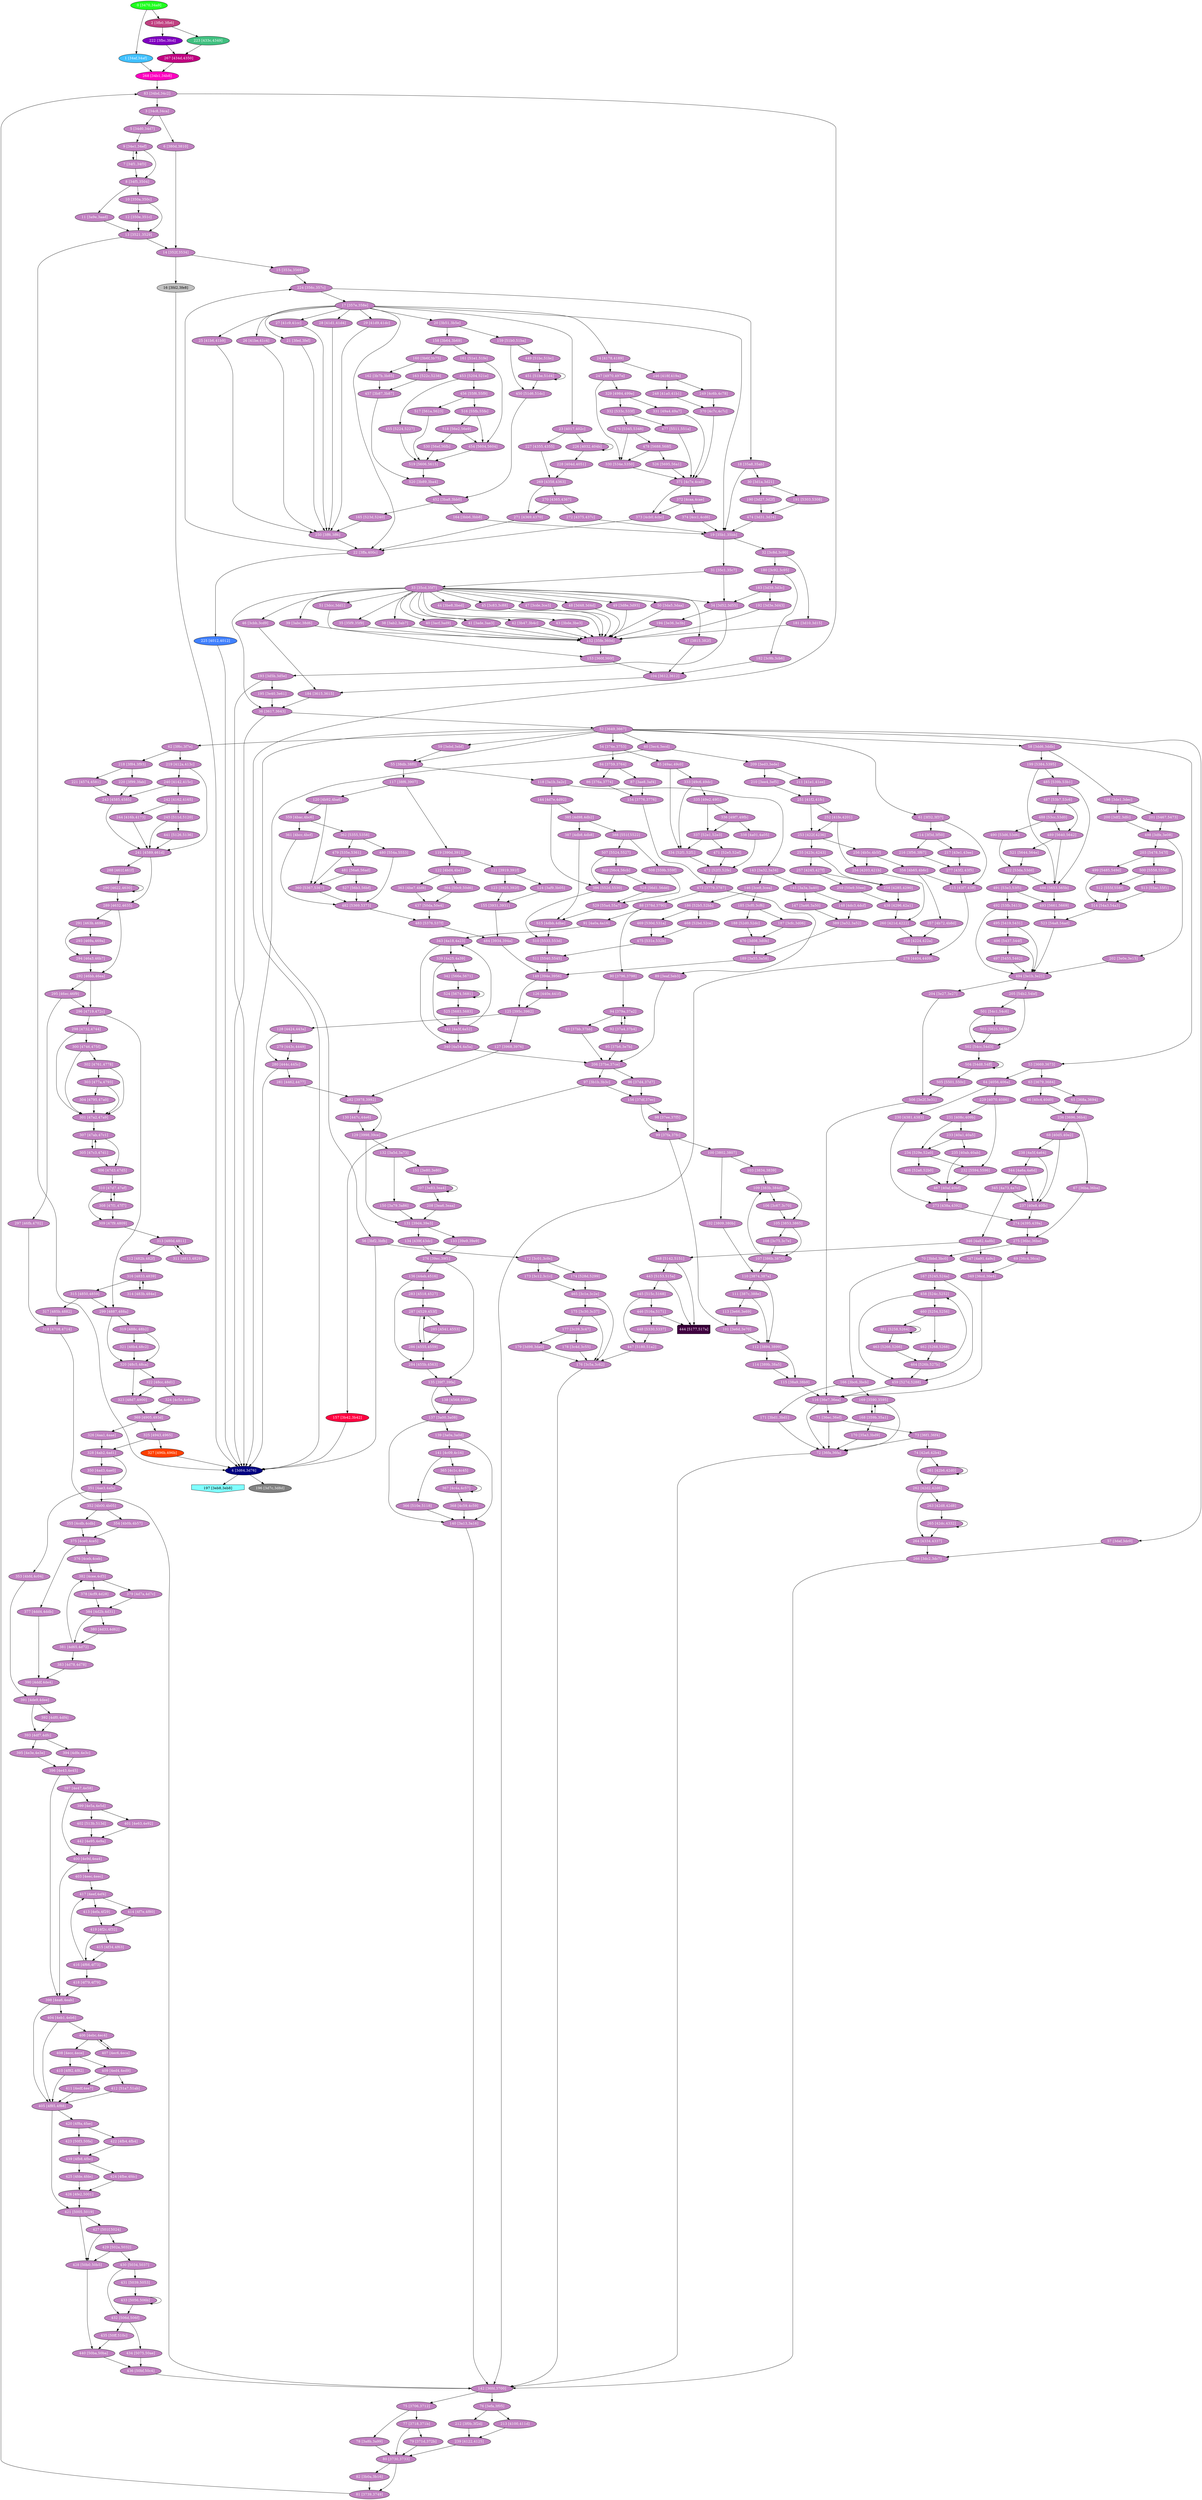 diGraph libnss3{
	libnss3_0  [style=filled fillcolor="#20FF20" fontcolor="#ffffff" shape=oval label="0 [3470,34a9]"]
	libnss3_1  [style=filled fillcolor="#40C0FF" fontcolor="#ffffff" shape=oval label="1 [34af,34af]"]
	libnss3_2  [style=filled fillcolor="#C04080" fontcolor="#ffffff" shape=oval label="2 [3fb0,3fb6]"]
	libnss3_3  [style=filled fillcolor="#C080C0" fontcolor="#ffffff" shape=oval label="3 [34c8,34ca]"]
	libnss3_4  [style=filled fillcolor="#000080" fontcolor="#ffffff" shape=oval label="4 [3d64,3d76]"]
	libnss3_5  [style=filled fillcolor="#C080C0" fontcolor="#ffffff" shape=oval label="5 [34d0,34d7]"]
	libnss3_6  [style=filled fillcolor="#C080C0" fontcolor="#ffffff" shape=oval label="6 [380d,3810]"]
	libnss3_7  [style=filled fillcolor="#C080C0" fontcolor="#ffffff" shape=oval label="7 [34f1,34f3]"]
	libnss3_8  [style=filled fillcolor="#C080C0" fontcolor="#ffffff" shape=oval label="8 [34f5,3504]"]
	libnss3_9  [style=filled fillcolor="#C080C0" fontcolor="#ffffff" shape=oval label="9 [34e1,34ef]"]
	libnss3_a  [style=filled fillcolor="#C080C0" fontcolor="#ffffff" shape=oval label="10 [350a,350c]"]
	libnss3_b  [style=filled fillcolor="#C080C0" fontcolor="#ffffff" shape=oval label="11 [3a9e,3aad]"]
	libnss3_c  [style=filled fillcolor="#C080C0" fontcolor="#ffffff" shape=oval label="12 [350e,351c]"]
	libnss3_d  [style=filled fillcolor="#C080C0" fontcolor="#ffffff" shape=oval label="13 [3521,3529]"]
	libnss3_e  [style=filled fillcolor="#C080C0" fontcolor="#ffffff" shape=oval label="14 [352f,3534]"]
	libnss3_f  [style=filled fillcolor="#C080C0" fontcolor="#ffffff" shape=oval label="15 [353a,3569]"]
	libnss3_10  [style=filled fillcolor="#C0C0C0" fontcolor="#000000" shape=oval label="16 [3fd2,3fe8]"]
	libnss3_11  [style=filled fillcolor="#C080C0" fontcolor="#ffffff" shape=oval label="17 [357e,358e]"]
	libnss3_12  [style=filled fillcolor="#C080C0" fontcolor="#ffffff" shape=oval label="18 [35a8,35ab]"]
	libnss3_13  [style=filled fillcolor="#C080C0" fontcolor="#ffffff" shape=oval label="19 [35b1,35bb]"]
	libnss3_14  [style=filled fillcolor="#C080C0" fontcolor="#ffffff" shape=oval label="20 [3b51,3b5e]"]
	libnss3_15  [style=filled fillcolor="#C080C0" fontcolor="#ffffff" shape=oval label="21 [3fed,3fef]"]
	libnss3_16  [style=filled fillcolor="#C080C0" fontcolor="#ffffff" shape=oval label="22 [3ffa,400c]"]
	libnss3_17  [style=filled fillcolor="#C080C0" fontcolor="#ffffff" shape=oval label="23 [4017,402c]"]
	libnss3_18  [style=filled fillcolor="#C080C0" fontcolor="#ffffff" shape=oval label="24 [4178,4189]"]
	libnss3_19  [style=filled fillcolor="#C080C0" fontcolor="#ffffff" shape=oval label="25 [41b6,41b9]"]
	libnss3_1a  [style=filled fillcolor="#C080C0" fontcolor="#ffffff" shape=oval label="26 [41be,41c4]"]
	libnss3_1b  [style=filled fillcolor="#C080C0" fontcolor="#ffffff" shape=oval label="27 [41c9,41cc]"]
	libnss3_1c  [style=filled fillcolor="#C080C0" fontcolor="#ffffff" shape=oval label="28 [41d1,41d4]"]
	libnss3_1d  [style=filled fillcolor="#C080C0" fontcolor="#ffffff" shape=oval label="29 [41d9,41dc]"]
	libnss3_1e  [style=filled fillcolor="#C080C0" fontcolor="#ffffff" shape=oval label="30 [3d1a,3d21]"]
	libnss3_1f  [style=filled fillcolor="#C080C0" fontcolor="#ffffff" shape=oval label="31 [35c1,35c7]"]
	libnss3_20  [style=filled fillcolor="#C080C0" fontcolor="#ffffff" shape=oval label="32 [3c8d,3c90]"]
	libnss3_21  [style=filled fillcolor="#C080C0" fontcolor="#ffffff" shape=oval label="33 [35cd,35f7]"]
	libnss3_22  [style=filled fillcolor="#C080C0" fontcolor="#ffffff" shape=oval label="34 [3d52,3d55]"]
	libnss3_23  [style=filled fillcolor="#C080C0" fontcolor="#ffffff" shape=oval label="35 [35f9,35f9]"]
	libnss3_24  [style=filled fillcolor="#C080C0" fontcolor="#ffffff" shape=oval label="36 [3617,3643]"]
	libnss3_25  [style=filled fillcolor="#C080C0" fontcolor="#ffffff" shape=oval label="37 [3815,382f]"]
	libnss3_26  [style=filled fillcolor="#C080C0" fontcolor="#ffffff" shape=oval label="38 [3ab2,3ab7]"]
	libnss3_27  [style=filled fillcolor="#C080C0" fontcolor="#ffffff" shape=oval label="39 [3abc,38d6]"]
	libnss3_28  [style=filled fillcolor="#C080C0" fontcolor="#ffffff" shape=oval label="40 [3acf,3ad9]"]
	libnss3_29  [style=filled fillcolor="#C080C0" fontcolor="#ffffff" shape=oval label="41 [3ade,3ae3]"]
	libnss3_2a  [style=filled fillcolor="#C080C0" fontcolor="#ffffff" shape=oval label="42 [3b47,3b4c]"]
	libnss3_2b  [style=filled fillcolor="#C080C0" fontcolor="#ffffff" shape=oval label="43 [3bde,3be3]"]
	libnss3_2c  [style=filled fillcolor="#C080C0" fontcolor="#ffffff" shape=oval label="44 [3be8,3bed]"]
	libnss3_2d  [style=filled fillcolor="#C080C0" fontcolor="#ffffff" shape=oval label="45 [3c83,3c88]"]
	libnss3_2e  [style=filled fillcolor="#C080C0" fontcolor="#ffffff" shape=oval label="46 [3cbb,3cd9]"]
	libnss3_2f  [style=filled fillcolor="#C080C0" fontcolor="#ffffff" shape=oval label="47 [3cde,3ce3]"]
	libnss3_30  [style=filled fillcolor="#C080C0" fontcolor="#ffffff" shape=oval label="48 [3d48,3d4d]"]
	libnss3_31  [style=filled fillcolor="#C080C0" fontcolor="#ffffff" shape=oval label="49 [3d8e,3d93]"]
	libnss3_32  [style=filled fillcolor="#C080C0" fontcolor="#ffffff" shape=oval label="50 [3da5,3daa]"]
	libnss3_33  [style=filled fillcolor="#C080C0" fontcolor="#ffffff" shape=oval label="51 [3dcc,3dd1]"]
	libnss3_34  [style=filled fillcolor="#C080C0" fontcolor="#ffffff" shape=oval label="52 [3649,3667]"]
	libnss3_35  [style=filled fillcolor="#C080C0" fontcolor="#ffffff" shape=oval label="53 [3669,3673]"]
	libnss3_36  [style=filled fillcolor="#C080C0" fontcolor="#ffffff" shape=oval label="54 [374e,3753]"]
	libnss3_37  [style=filled fillcolor="#C080C0" fontcolor="#ffffff" shape=oval label="55 [38db,38f0]"]
	libnss3_38  [style=filled fillcolor="#C080C0" fontcolor="#ffffff" shape=oval label="56 [3bf2,3bfb]"]
	libnss3_39  [style=filled fillcolor="#C080C0" fontcolor="#ffffff" shape=oval label="57 [3daf,3dc0]"]
	libnss3_3a  [style=filled fillcolor="#C080C0" fontcolor="#ffffff" shape=oval label="58 [3dd6,3ddb]"]
	libnss3_3b  [style=filled fillcolor="#C080C0" fontcolor="#ffffff" shape=oval label="59 [3ebd,3ebf]"]
	libnss3_3c  [style=filled fillcolor="#C080C0" fontcolor="#ffffff" shape=oval label="60 [3ec4,3ecd]"]
	libnss3_3d  [style=filled fillcolor="#C080C0" fontcolor="#ffffff" shape=oval label="61 [3f32,3f37]"]
	libnss3_3e  [style=filled fillcolor="#C080C0" fontcolor="#ffffff" shape=oval label="62 [3f6c,3f7e]"]
	libnss3_3f  [style=filled fillcolor="#C080C0" fontcolor="#ffffff" shape=oval label="63 [3679,3684]"]
	libnss3_40  [style=filled fillcolor="#C080C0" fontcolor="#ffffff" shape=oval label="64 [4056,406a]"]
	libnss3_41  [style=filled fillcolor="#C080C0" fontcolor="#ffffff" shape=oval label="65 [368a,3694]"]
	libnss3_42  [style=filled fillcolor="#C080C0" fontcolor="#ffffff" shape=oval label="66 [40c4,40d0]"]
	libnss3_43  [style=filled fillcolor="#C080C0" fontcolor="#ffffff" shape=oval label="67 [36ba,36ba]"]
	libnss3_44  [style=filled fillcolor="#C080C0" fontcolor="#ffffff" shape=oval label="68 [40d5,40e2]"]
	libnss3_45  [style=filled fillcolor="#C080C0" fontcolor="#ffffff" shape=oval label="69 [36c4,36ca]"]
	libnss3_46  [style=filled fillcolor="#C080C0" fontcolor="#ffffff" shape=oval label="70 [3bbd,3bc0]"]
	libnss3_47  [style=filled fillcolor="#C080C0" fontcolor="#ffffff" shape=oval label="71 [36ec,36ef]"]
	libnss3_48  [style=filled fillcolor="#C080C0" fontcolor="#ffffff" shape=oval label="72 [36fa,36fa]"]
	libnss3_49  [style=filled fillcolor="#C080C0" fontcolor="#ffffff" shape=oval label="73 [36f1,36f4]"]
	libnss3_4a  [style=filled fillcolor="#C080C0" fontcolor="#ffffff" shape=oval label="74 [42a6,42b4]"]
	libnss3_4b  [style=filled fillcolor="#C080C0" fontcolor="#ffffff" shape=oval label="75 [3706,3712]"]
	libnss3_4c  [style=filled fillcolor="#C080C0" fontcolor="#ffffff" shape=oval label="76 [3efa,3f05]"]
	libnss3_4d  [style=filled fillcolor="#C080C0" fontcolor="#ffffff" shape=oval label="77 [3718,371b]"]
	libnss3_4e  [style=filled fillcolor="#C080C0" fontcolor="#ffffff" shape=oval label="78 [3a8b,3a99]"]
	libnss3_4f  [style=filled fillcolor="#C080C0" fontcolor="#ffffff" shape=oval label="79 [371d,372b]"]
	libnss3_50  [style=filled fillcolor="#C080C0" fontcolor="#ffffff" shape=oval label="80 [3730,3733]"]
	libnss3_51  [style=filled fillcolor="#C080C0" fontcolor="#ffffff" shape=oval label="81 [3739,3749]"]
	libnss3_52  [style=filled fillcolor="#C080C0" fontcolor="#ffffff" shape=oval label="82 [3b0a,3b16]"]
	libnss3_53  [style=filled fillcolor="#C080C0" fontcolor="#ffffff" shape=oval label="83 [34bd,34c2]"]
	libnss3_54  [style=filled fillcolor="#C080C0" fontcolor="#ffffff" shape=oval label="84 [3759,3764]"]
	libnss3_55  [style=filled fillcolor="#C080C0" fontcolor="#ffffff" shape=oval label="85 [49ac,49c0]"]
	libnss3_56  [style=filled fillcolor="#C080C0" fontcolor="#ffffff" shape=oval label="86 [376a,3774]"]
	libnss3_57  [style=filled fillcolor="#C080C0" fontcolor="#ffffff" shape=oval label="87 [3ae8,3af4]"]
	libnss3_58  [style=filled fillcolor="#C080C0" fontcolor="#ffffff" shape=oval label="88 [378d,3790]"]
	libnss3_59  [style=filled fillcolor="#C080C0" fontcolor="#ffffff" shape=oval label="89 [3eaf,3eb3]"]
	libnss3_5a  [style=filled fillcolor="#C080C0" fontcolor="#ffffff" shape=oval label="90 [3796,3798]"]
	libnss3_5b  [style=filled fillcolor="#C080C0" fontcolor="#ffffff" shape=oval label="91 [4a0a,4a16]"]
	libnss3_5c  [style=filled fillcolor="#C080C0" fontcolor="#ffffff" shape=oval label="92 [37a4,37b4]"]
	libnss3_5d  [style=filled fillcolor="#C080C0" fontcolor="#ffffff" shape=oval label="93 [37bb,37bb]"]
	libnss3_5e  [style=filled fillcolor="#C080C0" fontcolor="#ffffff" shape=oval label="94 [379a,37a2]"]
	libnss3_5f  [style=filled fillcolor="#C080C0" fontcolor="#ffffff" shape=oval label="95 [37b6,3e7b]"]
	libnss3_60  [style=filled fillcolor="#C080C0" fontcolor="#ffffff" shape=oval label="96 [37d4,37d7]"]
	libnss3_61  [style=filled fillcolor="#C080C0" fontcolor="#ffffff" shape=oval label="97 [3b1b,3b3c]"]
	libnss3_62  [style=filled fillcolor="#C080C0" fontcolor="#ffffff" shape=oval label="98 [37ee,37f5]"]
	libnss3_63  [style=filled fillcolor="#C080C0" fontcolor="#ffffff" shape=oval label="99 [37fa,37fc]"]
	libnss3_64  [style=filled fillcolor="#C080C0" fontcolor="#ffffff" shape=oval label="100 [3802,3807]"]
	libnss3_65  [style=filled fillcolor="#C080C0" fontcolor="#ffffff" shape=oval label="101 [3e6d,3e70]"]
	libnss3_66  [style=filled fillcolor="#C080C0" fontcolor="#ffffff" shape=oval label="102 [3809,380b]"]
	libnss3_67  [style=filled fillcolor="#C080C0" fontcolor="#ffffff" shape=oval label="103 [3834,3839]"]
	libnss3_68  [style=filled fillcolor="#C080C0" fontcolor="#ffffff" shape=oval label="104 [3612,3612]"]
	libnss3_69  [style=filled fillcolor="#C080C0" fontcolor="#ffffff" shape=oval label="105 [3853,3865]"]
	libnss3_6a  [style=filled fillcolor="#C080C0" fontcolor="#ffffff" shape=oval label="106 [3c67,3c70]"]
	libnss3_6b  [style=filled fillcolor="#C080C0" fontcolor="#ffffff" shape=oval label="107 [386b,3872]"]
	libnss3_6c  [style=filled fillcolor="#C080C0" fontcolor="#ffffff" shape=oval label="108 [3c75,3c7e]"]
	libnss3_6d  [style=filled fillcolor="#C080C0" fontcolor="#ffffff" shape=oval label="109 [383b,384d]"]
	libnss3_6e  [style=filled fillcolor="#C080C0" fontcolor="#ffffff" shape=oval label="110 [3874,387a]"]
	libnss3_6f  [style=filled fillcolor="#C080C0" fontcolor="#ffffff" shape=oval label="111 [387c,388e]"]
	libnss3_70  [style=filled fillcolor="#C080C0" fontcolor="#ffffff" shape=oval label="112 [3894,3899]"]
	libnss3_71  [style=filled fillcolor="#C080C0" fontcolor="#ffffff" shape=oval label="113 [3e66,3e69]"]
	libnss3_72  [style=filled fillcolor="#C080C0" fontcolor="#ffffff" shape=oval label="114 [389b,38a5]"]
	libnss3_73  [style=filled fillcolor="#C080C0" fontcolor="#ffffff" shape=oval label="115 [38a9,38b9]"]
	libnss3_74  [style=filled fillcolor="#C080C0" fontcolor="#ffffff" shape=oval label="116 [36e7,36ea]"]
	libnss3_75  [style=filled fillcolor="#C080C0" fontcolor="#ffffff" shape=oval label="117 [38f6,3907]"]
	libnss3_76  [style=filled fillcolor="#C080C0" fontcolor="#ffffff" shape=oval label="118 [3a1b,3a2c]"]
	libnss3_77  [style=filled fillcolor="#C080C0" fontcolor="#ffffff" shape=oval label="119 [390d,3913]"]
	libnss3_78  [style=filled fillcolor="#C080C0" fontcolor="#ffffff" shape=oval label="120 [4b92,4ba6]"]
	libnss3_79  [style=filled fillcolor="#C080C0" fontcolor="#ffffff" shape=oval label="121 [3919,391f]"]
	libnss3_7a  [style=filled fillcolor="#C080C0" fontcolor="#ffffff" shape=oval label="122 [4bd4,4be1]"]
	libnss3_7b  [style=filled fillcolor="#C080C0" fontcolor="#ffffff" shape=oval label="123 [3925,392f]"]
	libnss3_7c  [style=filled fillcolor="#C080C0" fontcolor="#ffffff" shape=oval label="124 [3af9,3b05]"]
	libnss3_7d  [style=filled fillcolor="#C080C0" fontcolor="#ffffff" shape=oval label="125 [395c,3962]"]
	libnss3_7e  [style=filled fillcolor="#C080C0" fontcolor="#ffffff" shape=oval label="126 [440e,441f]"]
	libnss3_7f  [style=filled fillcolor="#C080C0" fontcolor="#ffffff" shape=oval label="127 [3968,3976]"]
	libnss3_80  [style=filled fillcolor="#C080C0" fontcolor="#ffffff" shape=oval label="128 [4424,443a]"]
	libnss3_81  [style=filled fillcolor="#C080C0" fontcolor="#ffffff" shape=oval label="129 [3998,39ce]"]
	libnss3_82  [style=filled fillcolor="#C080C0" fontcolor="#ffffff" shape=oval label="130 [447c,44e6]"]
	libnss3_83  [style=filled fillcolor="#C080C0" fontcolor="#ffffff" shape=oval label="131 [39d4,39e3]"]
	libnss3_84  [style=filled fillcolor="#C080C0" fontcolor="#ffffff" shape=oval label="132 [3a5d,3a73]"]
	libnss3_85  [style=filled fillcolor="#C080C0" fontcolor="#ffffff" shape=oval label="133 [39e9,39e9]"]
	libnss3_86  [style=filled fillcolor="#C080C0" fontcolor="#ffffff" shape=oval label="134 [439f,43dc]"]
	libnss3_87  [style=filled fillcolor="#C080C0" fontcolor="#ffffff" shape=oval label="135 [39f7,39fa]"]
	libnss3_88  [style=filled fillcolor="#C080C0" fontcolor="#ffffff" shape=oval label="136 [44eb,4516]"]
	libnss3_89  [style=filled fillcolor="#C080C0" fontcolor="#ffffff" shape=oval label="137 [3a00,3a08]"]
	libnss3_8a  [style=filled fillcolor="#C080C0" fontcolor="#ffffff" shape=oval label="138 [4568,456f]"]
	libnss3_8b  [style=filled fillcolor="#C080C0" fontcolor="#ffffff" shape=oval label="139 [3a0a,3a0d]"]
	libnss3_8c  [style=filled fillcolor="#C080C0" fontcolor="#ffffff" shape=oval label="140 [3a13,3a16]"]
	libnss3_8d  [style=filled fillcolor="#C080C0" fontcolor="#ffffff" shape=oval label="141 [4c09,4c16]"]
	libnss3_8e  [style=filled fillcolor="#C080C0" fontcolor="#ffffff" shape=oval label="142 [36fd,3700]"]
	libnss3_8f  [style=filled fillcolor="#C080C0" fontcolor="#ffffff" shape=oval label="143 [3a32,3a34]"]
	libnss3_90  [style=filled fillcolor="#C080C0" fontcolor="#ffffff" shape=oval label="144 [4d7e,4d92]"]
	libnss3_91  [style=filled fillcolor="#C080C0" fontcolor="#ffffff" shape=oval label="145 [3a3a,3a40]"]
	libnss3_92  [style=filled fillcolor="#C080C0" fontcolor="#ffffff" shape=oval label="146 [3ce8,3cea]"]
	libnss3_93  [style=filled fillcolor="#C080C0" fontcolor="#ffffff" shape=oval label="147 [3a46,3a50]"]
	libnss3_94  [style=filled fillcolor="#C080C0" fontcolor="#ffffff" shape=oval label="148 [4dc3,4dcf]"]
	libnss3_95  [style=filled fillcolor="#C080C0" fontcolor="#ffffff" shape=oval label="149 [394e,3956]"]
	libnss3_96  [style=filled fillcolor="#C080C0" fontcolor="#ffffff" shape=oval label="150 [3a79,3a86]"]
	libnss3_97  [style=filled fillcolor="#C080C0" fontcolor="#ffffff" shape=oval label="151 [3e80,3e80]"]
	libnss3_98  [style=filled fillcolor="#C080C0" fontcolor="#ffffff" shape=oval label="152 [35fe,360d]"]
	libnss3_99  [style=filled fillcolor="#C080C0" fontcolor="#ffffff" shape=oval label="153 [360f,360f]"]
	libnss3_9a  [style=filled fillcolor="#C080C0" fontcolor="#ffffff" shape=oval label="154 [3776,3776]"]
	libnss3_9b  [style=filled fillcolor="#C080C0" fontcolor="#ffffff" shape=oval label="155 [3931,3931]"]
	libnss3_9c  [style=filled fillcolor="#C080C0" fontcolor="#ffffff" shape=oval label="156 [37df,37ec]"]
	libnss3_9d  [style=filled fillcolor="#FF0040" fontcolor="#ffffff" shape=oval label="157 [3b42,3b42]"]
	libnss3_9e  [style=filled fillcolor="#C080C0" fontcolor="#ffffff" shape=oval label="158 [3b64,3b69]"]
	libnss3_9f  [style=filled fillcolor="#C080C0" fontcolor="#ffffff" shape=oval label="159 [51b0,51ba]"]
	libnss3_a0  [style=filled fillcolor="#C080C0" fontcolor="#ffffff" shape=oval label="160 [3b6f,3b75]"]
	libnss3_a1  [style=filled fillcolor="#C080C0" fontcolor="#ffffff" shape=oval label="161 [51e1,51fe]"]
	libnss3_a2  [style=filled fillcolor="#C080C0" fontcolor="#ffffff" shape=oval label="162 [3b7b,3b85]"]
	libnss3_a3  [style=filled fillcolor="#C080C0" fontcolor="#ffffff" shape=oval label="163 [522c,5238]"]
	libnss3_a4  [style=filled fillcolor="#C080C0" fontcolor="#ffffff" shape=oval label="164 [3bb6,3bb8]"]
	libnss3_a5  [style=filled fillcolor="#C080C0" fontcolor="#ffffff" shape=oval label="165 [523d,5240]"]
	libnss3_a6  [style=filled fillcolor="#C080C0" fontcolor="#ffffff" shape=oval label="166 [3bc6,3bcb]"]
	libnss3_a7  [style=filled fillcolor="#C080C0" fontcolor="#ffffff" shape=oval label="167 [5245,524a]"]
	libnss3_a8  [style=filled fillcolor="#C080C0" fontcolor="#ffffff" shape=oval label="168 [359b,35a1]"]
	libnss3_a9  [style=filled fillcolor="#C080C0" fontcolor="#ffffff" shape=oval label="169 [3590,3595]"]
	libnss3_aa  [style=filled fillcolor="#C080C0" fontcolor="#ffffff" shape=oval label="170 [35a3,3bd9]"]
	libnss3_ab  [style=filled fillcolor="#C080C0" fontcolor="#ffffff" shape=oval label="171 [3bd1,3bd1]"]
	libnss3_ac  [style=filled fillcolor="#C080C0" fontcolor="#ffffff" shape=oval label="172 [3c01,3c0c]"]
	libnss3_ad  [style=filled fillcolor="#C080C0" fontcolor="#ffffff" shape=oval label="173 [3c12,3c1c]"]
	libnss3_ae  [style=filled fillcolor="#C080C0" fontcolor="#ffffff" shape=oval label="174 [528d,5299]"]
	libnss3_af  [style=filled fillcolor="#C080C0" fontcolor="#ffffff" shape=oval label="175 [3c30,3c37]"]
	libnss3_b0  [style=filled fillcolor="#C080C0" fontcolor="#ffffff" shape=oval label="176 [3c5a,3c62]"]
	libnss3_b1  [style=filled fillcolor="#C080C0" fontcolor="#ffffff" shape=oval label="177 [3c39,3c47]"]
	libnss3_b2  [style=filled fillcolor="#C080C0" fontcolor="#ffffff" shape=oval label="178 [3c4d,3c55]"]
	libnss3_b3  [style=filled fillcolor="#C080C0" fontcolor="#ffffff" shape=oval label="179 [3d98,3da0]"]
	libnss3_b4  [style=filled fillcolor="#C080C0" fontcolor="#ffffff" shape=oval label="180 [3c92,3c95]"]
	libnss3_b5  [style=filled fillcolor="#C080C0" fontcolor="#ffffff" shape=oval label="181 [3d10,3d15]"]
	libnss3_b6  [style=filled fillcolor="#C080C0" fontcolor="#ffffff" shape=oval label="182 [3c9b,3cb6]"]
	libnss3_b7  [style=filled fillcolor="#C080C0" fontcolor="#ffffff" shape=oval label="183 [3d39,3d3c]"]
	libnss3_b8  [style=filled fillcolor="#C080C0" fontcolor="#ffffff" shape=oval label="184 [3615,3615]"]
	libnss3_b9  [style=filled fillcolor="#C080C0" fontcolor="#ffffff" shape=oval label="185 [3cf0,3cf6]"]
	libnss3_ba  [style=filled fillcolor="#C080C0" fontcolor="#ffffff" shape=oval label="186 [52b5,52bb]"]
	libnss3_bb  [style=filled fillcolor="#C080C0" fontcolor="#ffffff" shape=oval label="187 [3cfc,3d06]"]
	libnss3_bc  [style=filled fillcolor="#C080C0" fontcolor="#ffffff" shape=oval label="188 [52d0,52dc]"]
	libnss3_bd  [style=filled fillcolor="#C080C0" fontcolor="#ffffff" shape=oval label="189 [3a55,3a58]"]
	libnss3_be  [style=filled fillcolor="#C080C0" fontcolor="#ffffff" shape=oval label="190 [3d27,3d2f]"]
	libnss3_bf  [style=filled fillcolor="#C080C0" fontcolor="#ffffff" shape=oval label="191 [5303,5308]"]
	libnss3_c0  [style=filled fillcolor="#C080C0" fontcolor="#ffffff" shape=oval label="192 [3d3e,3d43]"]
	libnss3_c1  [style=filled fillcolor="#C080C0" fontcolor="#ffffff" shape=oval label="193 [3d5b,3d5e]"]
	libnss3_c2  [style=filled fillcolor="#C080C0" fontcolor="#ffffff" shape=oval label="194 [3e36,3e3b]"]
	libnss3_c3  [style=filled fillcolor="#C080C0" fontcolor="#ffffff" shape=oval label="195 [3e40,3e61]"]
	libnss3_c4  [style=filled fillcolor="#808080" fontcolor="#ffffff" shape=oval label="196 [3d7c,3d8d]"]
	libnss3_c5  [style=filled fillcolor="#80FFFF" fontcolor="#000000" shape=invhouse label="197 [3eb8,3eb8]"]
	libnss3_c6  [style=filled fillcolor="#C080C0" fontcolor="#ffffff" shape=oval label="198 [3de1,3dec]"]
	libnss3_c7  [style=filled fillcolor="#C080C0" fontcolor="#ffffff" shape=oval label="199 [5384,5395]"]
	libnss3_c8  [style=filled fillcolor="#C080C0" fontcolor="#ffffff" shape=oval label="200 [3df2,3dfc]"]
	libnss3_c9  [style=filled fillcolor="#C080C0" fontcolor="#ffffff" shape=oval label="201 [5467,5473]"]
	libnss3_ca  [style=filled fillcolor="#C080C0" fontcolor="#ffffff" shape=oval label="202 [3e0e,3e15]"]
	libnss3_cb  [style=filled fillcolor="#C080C0" fontcolor="#ffffff" shape=oval label="203 [5478,547f]"]
	libnss3_cc  [style=filled fillcolor="#C080C0" fontcolor="#ffffff" shape=oval label="204 [3e27,3e27]"]
	libnss3_cd  [style=filled fillcolor="#C080C0" fontcolor="#ffffff" shape=oval label="205 [54b2,54bf]"]
	libnss3_ce  [style=filled fillcolor="#C080C0" fontcolor="#ffffff" shape=oval label="206 [37be,37ce]"]
	libnss3_cf  [style=filled fillcolor="#C080C0" fontcolor="#ffffff" shape=oval label="207 [3e83,3ea4]"]
	libnss3_d0  [style=filled fillcolor="#C080C0" fontcolor="#ffffff" shape=oval label="208 [3ea6,3eaa]"]
	libnss3_d1  [style=filled fillcolor="#C080C0" fontcolor="#ffffff" shape=oval label="209 [3ed3,3ede]"]
	libnss3_d2  [style=filled fillcolor="#C080C0" fontcolor="#ffffff" shape=oval label="210 [3ee4,3ef5]"]
	libnss3_d3  [style=filled fillcolor="#C080C0" fontcolor="#ffffff" shape=oval label="211 [41e1,41ee]"]
	libnss3_d4  [style=filled fillcolor="#C080C0" fontcolor="#ffffff" shape=oval label="212 [3f0b,3f2d]"]
	libnss3_d5  [style=filled fillcolor="#C080C0" fontcolor="#ffffff" shape=oval label="213 [4100,411d]"]
	libnss3_d6  [style=filled fillcolor="#C080C0" fontcolor="#ffffff" shape=oval label="214 [3f3d,3f50]"]
	libnss3_d7  [style=filled fillcolor="#C080C0" fontcolor="#ffffff" shape=oval label="215 [43f7,43ff]"]
	libnss3_d8  [style=filled fillcolor="#C080C0" fontcolor="#ffffff" shape=oval label="216 [3f56,3f67]"]
	libnss3_d9  [style=filled fillcolor="#C080C0" fontcolor="#ffffff" shape=oval label="217 [43e1,43ee]"]
	libnss3_da  [style=filled fillcolor="#C080C0" fontcolor="#ffffff" shape=oval label="218 [3f84,3f93]"]
	libnss3_db  [style=filled fillcolor="#C080C0" fontcolor="#ffffff" shape=oval label="219 [412a,413c]"]
	libnss3_dc  [style=filled fillcolor="#C080C0" fontcolor="#ffffff" shape=oval label="220 [3f99,3fab]"]
	libnss3_dd  [style=filled fillcolor="#C080C0" fontcolor="#ffffff" shape=oval label="221 [4574,4581]"]
	libnss3_de  [style=filled fillcolor="#8000C0" fontcolor="#ffffff" shape=oval label="222 [3fbc,3fcd]"]
	libnss3_df  [style=filled fillcolor="#40C080" fontcolor="#ffffff" shape=oval label="223 [433c,4349]"]
	libnss3_e0  [style=filled fillcolor="#C080C0" fontcolor="#ffffff" shape=oval label="224 [356c,357c]"]
	libnss3_e1  [style=filled fillcolor="#4080FF" fontcolor="#ffffff" shape=oval label="225 [4012,4012]"]
	libnss3_e2  [style=filled fillcolor="#C080C0" fontcolor="#ffffff" shape=oval label="226 [4032,404b]"]
	libnss3_e3  [style=filled fillcolor="#C080C0" fontcolor="#ffffff" shape=oval label="227 [4355,4355]"]
	libnss3_e4  [style=filled fillcolor="#C080C0" fontcolor="#ffffff" shape=oval label="228 [404d,4051]"]
	libnss3_e5  [style=filled fillcolor="#C080C0" fontcolor="#ffffff" shape=oval label="229 [4070,4086]"]
	libnss3_e6  [style=filled fillcolor="#C080C0" fontcolor="#ffffff" shape=oval label="230 [4381,4383]"]
	libnss3_e7  [style=filled fillcolor="#C080C0" fontcolor="#ffffff" shape=oval label="231 [408c,409b]"]
	libnss3_e8  [style=filled fillcolor="#C080C0" fontcolor="#ffffff" shape=oval label="232 [5594,5596]"]
	libnss3_e9  [style=filled fillcolor="#C080C0" fontcolor="#ffffff" shape=oval label="233 [40a1,40a5]"]
	libnss3_ea  [style=filled fillcolor="#C080C0" fontcolor="#ffffff" shape=oval label="234 [529e,52a0]"]
	libnss3_eb  [style=filled fillcolor="#C080C0" fontcolor="#ffffff" shape=oval label="235 [40ab,40ab]"]
	libnss3_ec  [style=filled fillcolor="#C080C0" fontcolor="#ffffff" shape=oval label="236 [3696,36b4]"]
	libnss3_ed  [style=filled fillcolor="#C080C0" fontcolor="#ffffff" shape=oval label="237 [40e8,40fb]"]
	libnss3_ee  [style=filled fillcolor="#C080C0" fontcolor="#ffffff" shape=oval label="238 [4a5f,4a64]"]
	libnss3_ef  [style=filled fillcolor="#C080C0" fontcolor="#ffffff" shape=oval label="239 [4122,4125]"]
	libnss3_f0  [style=filled fillcolor="#C080C0" fontcolor="#ffffff" shape=oval label="240 [4142,415c]"]
	libnss3_f1  [style=filled fillcolor="#C080C0" fontcolor="#ffffff" shape=oval label="241 [4589,461d]"]
	libnss3_f2  [style=filled fillcolor="#C080C0" fontcolor="#ffffff" shape=oval label="242 [4162,4165]"]
	libnss3_f3  [style=filled fillcolor="#C080C0" fontcolor="#ffffff" shape=oval label="243 [4585,4585]"]
	libnss3_f4  [style=filled fillcolor="#C080C0" fontcolor="#ffffff" shape=oval label="244 [416b,4173]"]
	libnss3_f5  [style=filled fillcolor="#C080C0" fontcolor="#ffffff" shape=oval label="245 [511d,5120]"]
	libnss3_f6  [style=filled fillcolor="#C080C0" fontcolor="#ffffff" shape=oval label="246 [418f,419a]"]
	libnss3_f7  [style=filled fillcolor="#C080C0" fontcolor="#ffffff" shape=oval label="247 [4970,497e]"]
	libnss3_f8  [style=filled fillcolor="#C080C0" fontcolor="#ffffff" shape=oval label="248 [41a0,41b1]"]
	libnss3_f9  [style=filled fillcolor="#C080C0" fontcolor="#ffffff" shape=oval label="249 [4c6b,4c78]"]
	libnss3_fa  [style=filled fillcolor="#C080C0" fontcolor="#ffffff" shape=oval label="250 [3ff6,3ff6]"]
	libnss3_fb  [style=filled fillcolor="#C080C0" fontcolor="#ffffff" shape=oval label="251 [41f2,41fc]"]
	libnss3_fc  [style=filled fillcolor="#C080C0" fontcolor="#ffffff" shape=oval label="252 [41fe,4201]"]
	libnss3_fd  [style=filled fillcolor="#C080C0" fontcolor="#ffffff" shape=oval label="253 [422f,4236]"]
	libnss3_fe  [style=filled fillcolor="#C080C0" fontcolor="#ffffff" shape=oval label="254 [4203,421b]"]
	libnss3_ff  [style=filled fillcolor="#C080C0" fontcolor="#ffffff" shape=oval label="255 [423c,4243]"]
	libnss3_100  [style=filled fillcolor="#C080C0" fontcolor="#ffffff" shape=oval label="256 [4b5c,4b5f]"]
	libnss3_101  [style=filled fillcolor="#C080C0" fontcolor="#ffffff" shape=oval label="257 [4245,427f]"]
	libnss3_102  [style=filled fillcolor="#C080C0" fontcolor="#ffffff" shape=oval label="258 [4285,4290]"]
	libnss3_103  [style=filled fillcolor="#C080C0" fontcolor="#ffffff" shape=oval label="259 [50e9,50ee]"]
	libnss3_104  [style=filled fillcolor="#C080C0" fontcolor="#ffffff" shape=oval label="260 [421d,4222]"]
	libnss3_105  [style=filled fillcolor="#C080C0" fontcolor="#ffffff" shape=oval label="261 [42b6,42d0]"]
	libnss3_106  [style=filled fillcolor="#C080C0" fontcolor="#ffffff" shape=oval label="262 [42d2,42d6]"]
	libnss3_107  [style=filled fillcolor="#C080C0" fontcolor="#ffffff" shape=oval label="263 [42d8,42d8]"]
	libnss3_108  [style=filled fillcolor="#C080C0" fontcolor="#ffffff" shape=oval label="264 [4334,4337]"]
	libnss3_109  [style=filled fillcolor="#C080C0" fontcolor="#ffffff" shape=oval label="265 [42dc,4332]"]
	libnss3_10a  [style=filled fillcolor="#C080C0" fontcolor="#ffffff" shape=oval label="266 [3dc2,3dc7]"]
	libnss3_10b  [style=filled fillcolor="#C00080" fontcolor="#ffffff" shape=oval label="267 [434d,4350]"]
	libnss3_10c  [style=filled fillcolor="#FF00C0" fontcolor="#ffffff" shape=oval label="268 [34b1,34b8]"]
	libnss3_10d  [style=filled fillcolor="#C080C0" fontcolor="#ffffff" shape=oval label="269 [4358,4363]"]
	libnss3_10e  [style=filled fillcolor="#C080C0" fontcolor="#ffffff" shape=oval label="270 [4365,4367]"]
	libnss3_10f  [style=filled fillcolor="#C080C0" fontcolor="#ffffff" shape=oval label="271 [4369,4370]"]
	libnss3_110  [style=filled fillcolor="#C080C0" fontcolor="#ffffff" shape=oval label="272 [4375,437c]"]
	libnss3_111  [style=filled fillcolor="#C080C0" fontcolor="#ffffff" shape=oval label="273 [438a,4392]"]
	libnss3_112  [style=filled fillcolor="#C080C0" fontcolor="#ffffff" shape=oval label="274 [4395,439a]"]
	libnss3_113  [style=filled fillcolor="#C080C0" fontcolor="#ffffff" shape=oval label="275 [36bc,36be]"]
	libnss3_114  [style=filled fillcolor="#C080C0" fontcolor="#ffffff" shape=oval label="276 [39ec,39f1]"]
	libnss3_115  [style=filled fillcolor="#C080C0" fontcolor="#ffffff" shape=oval label="277 [43f2,43f5]"]
	libnss3_116  [style=filled fillcolor="#C080C0" fontcolor="#ffffff" shape=oval label="278 [4404,4409]"]
	libnss3_117  [style=filled fillcolor="#C080C0" fontcolor="#ffffff" shape=oval label="279 [443c,4449]"]
	libnss3_118  [style=filled fillcolor="#C080C0" fontcolor="#ffffff" shape=oval label="280 [444c,445c]"]
	libnss3_119  [style=filled fillcolor="#C080C0" fontcolor="#ffffff" shape=oval label="281 [4462,4477]"]
	libnss3_11a  [style=filled fillcolor="#C080C0" fontcolor="#ffffff" shape=oval label="282 [3978,3992]"]
	libnss3_11b  [style=filled fillcolor="#C080C0" fontcolor="#ffffff" shape=oval label="283 [4518,4527]"]
	libnss3_11c  [style=filled fillcolor="#C080C0" fontcolor="#ffffff" shape=oval label="284 [455b,4563]"]
	libnss3_11d  [style=filled fillcolor="#C080C0" fontcolor="#ffffff" shape=oval label="285 [4541,4553]"]
	libnss3_11e  [style=filled fillcolor="#C080C0" fontcolor="#ffffff" shape=oval label="286 [4555,4559]"]
	libnss3_11f  [style=filled fillcolor="#C080C0" fontcolor="#ffffff" shape=oval label="287 [4529,453f]"]
	libnss3_120  [style=filled fillcolor="#C080C0" fontcolor="#ffffff" shape=oval label="288 [461f,461f]"]
	libnss3_121  [style=filled fillcolor="#C080C0" fontcolor="#ffffff" shape=oval label="289 [4632,4635]"]
	libnss3_122  [style=filled fillcolor="#C080C0" fontcolor="#ffffff" shape=oval label="290 [4622,4630]"]
	libnss3_123  [style=filled fillcolor="#C080C0" fontcolor="#ffffff" shape=oval label="291 [463b,4698]"]
	libnss3_124  [style=filled fillcolor="#C080C0" fontcolor="#ffffff" shape=oval label="292 [46bb,46ea]"]
	libnss3_125  [style=filled fillcolor="#C080C0" fontcolor="#ffffff" shape=oval label="293 [469a,469a]"]
	libnss3_126  [style=filled fillcolor="#C080C0" fontcolor="#ffffff" shape=oval label="294 [46a3,46b7]"]
	libnss3_127  [style=filled fillcolor="#C080C0" fontcolor="#ffffff" shape=oval label="295 [46ec,46f9]"]
	libnss3_128  [style=filled fillcolor="#C080C0" fontcolor="#ffffff" shape=oval label="296 [4719,472c]"]
	libnss3_129  [style=filled fillcolor="#C080C0" fontcolor="#ffffff" shape=oval label="297 [46fb,4702]"]
	libnss3_12a  [style=filled fillcolor="#C080C0" fontcolor="#ffffff" shape=oval label="298 [4732,4744]"]
	libnss3_12b  [style=filled fillcolor="#C080C0" fontcolor="#ffffff" shape=oval label="299 [4887,488a]"]
	libnss3_12c  [style=filled fillcolor="#C080C0" fontcolor="#ffffff" shape=oval label="300 [4746,475f]"]
	libnss3_12d  [style=filled fillcolor="#C080C0" fontcolor="#ffffff" shape=oval label="301 [47a2,47a9]"]
	libnss3_12e  [style=filled fillcolor="#C080C0" fontcolor="#ffffff" shape=oval label="302 [4761,4778]"]
	libnss3_12f  [style=filled fillcolor="#C080C0" fontcolor="#ffffff" shape=oval label="303 [477a,4793]"]
	libnss3_130  [style=filled fillcolor="#C080C0" fontcolor="#ffffff" shape=oval label="304 [4795,47a0]"]
	libnss3_131  [style=filled fillcolor="#C080C0" fontcolor="#ffffff" shape=oval label="305 [47c3,47d1]"]
	libnss3_132  [style=filled fillcolor="#C080C0" fontcolor="#ffffff" shape=oval label="306 [47d3,47d5]"]
	libnss3_133  [style=filled fillcolor="#C080C0" fontcolor="#ffffff" shape=oval label="307 [47ab,47c1]"]
	libnss3_134  [style=filled fillcolor="#C080C0" fontcolor="#ffffff" shape=oval label="308 [47f1,47f7]"]
	libnss3_135  [style=filled fillcolor="#C080C0" fontcolor="#ffffff" shape=oval label="309 [47f9,4809]"]
	libnss3_136  [style=filled fillcolor="#C080C0" fontcolor="#ffffff" shape=oval label="310 [47d7,47ef]"]
	libnss3_137  [style=filled fillcolor="#C080C0" fontcolor="#ffffff" shape=oval label="311 [4813,4829]"]
	libnss3_138  [style=filled fillcolor="#C080C0" fontcolor="#ffffff" shape=oval label="312 [482b,482f]"]
	libnss3_139  [style=filled fillcolor="#C080C0" fontcolor="#ffffff" shape=oval label="313 [480d,4811]"]
	libnss3_13a  [style=filled fillcolor="#C080C0" fontcolor="#ffffff" shape=oval label="314 [483b,484e]"]
	libnss3_13b  [style=filled fillcolor="#C080C0" fontcolor="#ffffff" shape=oval label="315 [4850,4859]"]
	libnss3_13c  [style=filled fillcolor="#C080C0" fontcolor="#ffffff" shape=oval label="316 [4833,4839]"]
	libnss3_13d  [style=filled fillcolor="#C080C0" fontcolor="#ffffff" shape=oval label="317 [485b,4882]"]
	libnss3_13e  [style=filled fillcolor="#C080C0" fontcolor="#ffffff" shape=oval label="318 [4708,4714]"]
	libnss3_13f  [style=filled fillcolor="#C080C0" fontcolor="#ffffff" shape=oval label="319 [488c,48b2]"]
	libnss3_140  [style=filled fillcolor="#C080C0" fontcolor="#ffffff" shape=oval label="320 [48c5,48ca]"]
	libnss3_141  [style=filled fillcolor="#C080C0" fontcolor="#ffffff" shape=oval label="321 [48b4,48c2]"]
	libnss3_142  [style=filled fillcolor="#C080C0" fontcolor="#ffffff" shape=oval label="322 [48cc,48d1]"]
	libnss3_143  [style=filled fillcolor="#C080C0" fontcolor="#ffffff" shape=oval label="323 [48d7,4900]"]
	libnss3_144  [style=filled fillcolor="#C080C0" fontcolor="#ffffff" shape=oval label="324 [4c5e,4c66]"]
	libnss3_145  [style=filled fillcolor="#C080C0" fontcolor="#ffffff" shape=oval label="325 [4943,4965]"]
	libnss3_146  [style=filled fillcolor="#C080C0" fontcolor="#ffffff" shape=oval label="326 [4aa1,4aae]"]
	libnss3_147  [style=filled fillcolor="#FF4000" fontcolor="#ffffff" shape=oval label="327 [496b,496b]"]
	libnss3_148  [style=filled fillcolor="#C080C0" fontcolor="#ffffff" shape=oval label="328 [4ab2,4ad1]"]
	libnss3_149  [style=filled fillcolor="#C080C0" fontcolor="#ffffff" shape=oval label="329 [4984,499e]"]
	libnss3_14a  [style=filled fillcolor="#C080C0" fontcolor="#ffffff" shape=oval label="330 [534e,5350]"]
	libnss3_14b  [style=filled fillcolor="#C080C0" fontcolor="#ffffff" shape=oval label="331 [49a4,49a7]"]
	libnss3_14c  [style=filled fillcolor="#C080C0" fontcolor="#ffffff" shape=oval label="332 [533c,533f]"]
	libnss3_14d  [style=filled fillcolor="#C080C0" fontcolor="#ffffff" shape=oval label="333 [49c6,49dc]"]
	libnss3_14e  [style=filled fillcolor="#C080C0" fontcolor="#ffffff" shape=oval label="334 [52f1,52f1]"]
	libnss3_14f  [style=filled fillcolor="#C080C0" fontcolor="#ffffff" shape=oval label="335 [49e2,49f1]"]
	libnss3_150  [style=filled fillcolor="#C080C0" fontcolor="#ffffff" shape=oval label="336 [49f7,49fb]"]
	libnss3_151  [style=filled fillcolor="#C080C0" fontcolor="#ffffff" shape=oval label="337 [52e1,52e3]"]
	libnss3_152  [style=filled fillcolor="#C080C0" fontcolor="#ffffff" shape=oval label="338 [4a01,4a05]"]
	libnss3_153  [style=filled fillcolor="#C080C0" fontcolor="#ffffff" shape=oval label="339 [4a25,4a39]"]
	libnss3_154  [style=filled fillcolor="#C080C0" fontcolor="#ffffff" shape=oval label="340 [4a54,4a5a]"]
	libnss3_155  [style=filled fillcolor="#C080C0" fontcolor="#ffffff" shape=oval label="341 [4a3f,4a52]"]
	libnss3_156  [style=filled fillcolor="#C080C0" fontcolor="#ffffff" shape=oval label="342 [566e,5671]"]
	libnss3_157  [style=filled fillcolor="#C080C0" fontcolor="#ffffff" shape=oval label="343 [4a18,4a23]"]
	libnss3_158  [style=filled fillcolor="#C080C0" fontcolor="#ffffff" shape=oval label="344 [4a6a,4a6d]"]
	libnss3_159  [style=filled fillcolor="#C080C0" fontcolor="#ffffff" shape=oval label="345 [4a73,4a7c]"]
	libnss3_15a  [style=filled fillcolor="#C080C0" fontcolor="#ffffff" shape=oval label="346 [4a82,4a8b]"]
	libnss3_15b  [style=filled fillcolor="#C080C0" fontcolor="#ffffff" shape=oval label="347 [4a91,4a9c]"]
	libnss3_15c  [style=filled fillcolor="#C080C0" fontcolor="#ffffff" shape=oval label="348 [5142,5151]"]
	libnss3_15d  [style=filled fillcolor="#C080C0" fontcolor="#ffffff" shape=oval label="349 [36cd,36e4]"]
	libnss3_15e  [style=filled fillcolor="#C080C0" fontcolor="#ffffff" shape=oval label="350 [4ad3,4ae0]"]
	libnss3_15f  [style=filled fillcolor="#C080C0" fontcolor="#ffffff" shape=oval label="351 [4ae3,4afa]"]
	libnss3_160  [style=filled fillcolor="#C080C0" fontcolor="#ffffff" shape=oval label="352 [4b00,4b05]"]
	libnss3_161  [style=filled fillcolor="#C080C0" fontcolor="#ffffff" shape=oval label="353 [4bfd,4c04]"]
	libnss3_162  [style=filled fillcolor="#C080C0" fontcolor="#ffffff" shape=oval label="354 [4b0b,4b57]"]
	libnss3_163  [style=filled fillcolor="#C080C0" fontcolor="#ffffff" shape=oval label="355 [4cdb,4cdb]"]
	libnss3_164  [style=filled fillcolor="#C080C0" fontcolor="#ffffff" shape=oval label="356 [4b65,4b6c]"]
	libnss3_165  [style=filled fillcolor="#C080C0" fontcolor="#ffffff" shape=oval label="357 [4b72,4b8d]"]
	libnss3_166  [style=filled fillcolor="#C080C0" fontcolor="#ffffff" shape=oval label="358 [4224,422a]"]
	libnss3_167  [style=filled fillcolor="#C080C0" fontcolor="#ffffff" shape=oval label="359 [4bac,4bc6]"]
	libnss3_168  [style=filled fillcolor="#C080C0" fontcolor="#ffffff" shape=oval label="360 [5367,5367]"]
	libnss3_169  [style=filled fillcolor="#C080C0" fontcolor="#ffffff" shape=oval label="361 [4bcc,4bcf]"]
	libnss3_16a  [style=filled fillcolor="#C080C0" fontcolor="#ffffff" shape=oval label="362 [5355,5358]"]
	libnss3_16b  [style=filled fillcolor="#C080C0" fontcolor="#ffffff" shape=oval label="363 [4be7,4bf8]"]
	libnss3_16c  [style=filled fillcolor="#C080C0" fontcolor="#ffffff" shape=oval label="364 [50c9,50d6]"]
	libnss3_16d  [style=filled fillcolor="#C080C0" fontcolor="#ffffff" shape=oval label="365 [4c1c,4c45]"]
	libnss3_16e  [style=filled fillcolor="#C080C0" fontcolor="#ffffff" shape=oval label="366 [510e,5118]"]
	libnss3_16f  [style=filled fillcolor="#C080C0" fontcolor="#ffffff" shape=oval label="367 [4c4a,4c57]"]
	libnss3_170  [style=filled fillcolor="#C080C0" fontcolor="#ffffff" shape=oval label="368 [4c59,4c59]"]
	libnss3_171  [style=filled fillcolor="#C080C0" fontcolor="#ffffff" shape=oval label="369 [4905,493d]"]
	libnss3_172  [style=filled fillcolor="#C080C0" fontcolor="#ffffff" shape=oval label="370 [4c7c,4c7c]"]
	libnss3_173  [style=filled fillcolor="#C080C0" fontcolor="#ffffff" shape=oval label="371 [4c7e,4ca8]"]
	libnss3_174  [style=filled fillcolor="#C080C0" fontcolor="#ffffff" shape=oval label="372 [4caa,4cae]"]
	libnss3_175  [style=filled fillcolor="#C080C0" fontcolor="#ffffff" shape=oval label="373 [4cb0,4cbc]"]
	libnss3_176  [style=filled fillcolor="#C080C0" fontcolor="#ffffff" shape=oval label="374 [4cc1,4cd6]"]
	libnss3_177  [style=filled fillcolor="#C080C0" fontcolor="#ffffff" shape=oval label="375 [4ce0,4ce5]"]
	libnss3_178  [style=filled fillcolor="#C080C0" fontcolor="#ffffff" shape=oval label="376 [4ceb,4ceb]"]
	libnss3_179  [style=filled fillcolor="#C080C0" fontcolor="#ffffff" shape=oval label="377 [4dd4,4ddb]"]
	libnss3_17a  [style=filled fillcolor="#C080C0" fontcolor="#ffffff" shape=oval label="378 [4cf9,4d28]"]
	libnss3_17b  [style=filled fillcolor="#C080C0" fontcolor="#ffffff" shape=oval label="379 [4d7a,4d7c]"]
	libnss3_17c  [style=filled fillcolor="#C080C0" fontcolor="#ffffff" shape=oval label="380 [4d33,4d62]"]
	libnss3_17d  [style=filled fillcolor="#C080C0" fontcolor="#ffffff" shape=oval label="381 [4d65,4d72]"]
	libnss3_17e  [style=filled fillcolor="#C080C0" fontcolor="#ffffff" shape=oval label="382 [4cee,4cf3]"]
	libnss3_17f  [style=filled fillcolor="#C080C0" fontcolor="#ffffff" shape=oval label="383 [4d78,4d78]"]
	libnss3_180  [style=filled fillcolor="#C080C0" fontcolor="#ffffff" shape=oval label="384 [4d2b,4d31]"]
	libnss3_181  [style=filled fillcolor="#C080C0" fontcolor="#ffffff" shape=oval label="385 [4d98,4db2]"]
	libnss3_182  [style=filled fillcolor="#C080C0" fontcolor="#ffffff" shape=oval label="386 [552d,5530]"]
	libnss3_183  [style=filled fillcolor="#C080C0" fontcolor="#ffffff" shape=oval label="387 [4db8,4db8]"]
	libnss3_184  [style=filled fillcolor="#C080C0" fontcolor="#ffffff" shape=oval label="388 [551f,5522]"]
	libnss3_185  [style=filled fillcolor="#C080C0" fontcolor="#ffffff" shape=oval label="389 [3a52,3a52]"]
	libnss3_186  [style=filled fillcolor="#C080C0" fontcolor="#ffffff" shape=oval label="390 [4ddf,4de4]"]
	libnss3_187  [style=filled fillcolor="#C080C0" fontcolor="#ffffff" shape=oval label="391 [4de9,4dee]"]
	libnss3_188  [style=filled fillcolor="#C080C0" fontcolor="#ffffff" shape=oval label="392 [4df0,4df4]"]
	libnss3_189  [style=filled fillcolor="#C080C0" fontcolor="#ffffff" shape=oval label="393 [4df7,4dfc]"]
	libnss3_18a  [style=filled fillcolor="#C080C0" fontcolor="#ffffff" shape=oval label="394 [4dfe,4e3c]"]
	libnss3_18b  [style=filled fillcolor="#C080C0" fontcolor="#ffffff" shape=oval label="395 [4e3e,4e3e]"]
	libnss3_18c  [style=filled fillcolor="#C080C0" fontcolor="#ffffff" shape=oval label="396 [4e43,4e45]"]
	libnss3_18d  [style=filled fillcolor="#C080C0" fontcolor="#ffffff" shape=oval label="397 [4e47,4e58]"]
	libnss3_18e  [style=filled fillcolor="#C080C0" fontcolor="#ffffff" shape=oval label="398 [4ea6,4eab]"]
	libnss3_18f  [style=filled fillcolor="#C080C0" fontcolor="#ffffff" shape=oval label="399 [4e5a,4e5d]"]
	libnss3_190  [style=filled fillcolor="#C080C0" fontcolor="#ffffff" shape=oval label="400 [4e9d,4ea4]"]
	libnss3_191  [style=filled fillcolor="#C080C0" fontcolor="#ffffff" shape=oval label="401 [4e63,4e92]"]
	libnss3_192  [style=filled fillcolor="#C080C0" fontcolor="#ffffff" shape=oval label="402 [513b,513d]"]
	libnss3_193  [style=filled fillcolor="#C080C0" fontcolor="#ffffff" shape=oval label="403 [4eec,4eec]"]
	libnss3_194  [style=filled fillcolor="#C080C0" fontcolor="#ffffff" shape=oval label="404 [4eb1,4eb6]"]
	libnss3_195  [style=filled fillcolor="#C080C0" fontcolor="#ffffff" shape=oval label="405 [4f85,4f88]"]
	libnss3_196  [style=filled fillcolor="#C080C0" fontcolor="#ffffff" shape=oval label="406 [4ebc,4ec4]"]
	libnss3_197  [style=filled fillcolor="#C080C0" fontcolor="#ffffff" shape=oval label="407 [4ec6,4eca]"]
	libnss3_198  [style=filled fillcolor="#C080C0" fontcolor="#ffffff" shape=oval label="408 [4ecc,4ece]"]
	libnss3_199  [style=filled fillcolor="#C080C0" fontcolor="#ffffff" shape=oval label="409 [4ed4,4ed9]"]
	libnss3_19a  [style=filled fillcolor="#C080C0" fontcolor="#ffffff" shape=oval label="410 [4f82,4f82]"]
	libnss3_19b  [style=filled fillcolor="#C080C0" fontcolor="#ffffff" shape=oval label="411 [4edf,4ee7]"]
	libnss3_19c  [style=filled fillcolor="#C080C0" fontcolor="#ffffff" shape=oval label="412 [51a7,51ab]"]
	libnss3_19d  [style=filled fillcolor="#C080C0" fontcolor="#ffffff" shape=oval label="413 [4efa,4f29]"]
	libnss3_19e  [style=filled fillcolor="#C080C0" fontcolor="#ffffff" shape=oval label="414 [4f7e,4f80]"]
	libnss3_19f  [style=filled fillcolor="#C080C0" fontcolor="#ffffff" shape=oval label="415 [4f34,4f63]"]
	libnss3_1a0  [style=filled fillcolor="#C080C0" fontcolor="#ffffff" shape=oval label="416 [4f66,4f73]"]
	libnss3_1a1  [style=filled fillcolor="#C080C0" fontcolor="#ffffff" shape=oval label="417 [4eef,4ef4]"]
	libnss3_1a2  [style=filled fillcolor="#C080C0" fontcolor="#ffffff" shape=oval label="418 [4f79,4f79]"]
	libnss3_1a3  [style=filled fillcolor="#C080C0" fontcolor="#ffffff" shape=oval label="419 [4f2c,4f32]"]
	libnss3_1a4  [style=filled fillcolor="#C080C0" fontcolor="#ffffff" shape=oval label="420 [4f8a,4fae]"]
	libnss3_1a5  [style=filled fillcolor="#C080C0" fontcolor="#ffffff" shape=oval label="421 [5005,5019]"]
	libnss3_1a6  [style=filled fillcolor="#C080C0" fontcolor="#ffffff" shape=oval label="422 [4fb4,4fb4]"]
	libnss3_1a7  [style=filled fillcolor="#C080C0" fontcolor="#ffffff" shape=oval label="423 [50f3,50fa]"]
	libnss3_1a8  [style=filled fillcolor="#C080C0" fontcolor="#ffffff" shape=oval label="424 [4fbe,4fdc]"]
	libnss3_1a9  [style=filled fillcolor="#C080C0" fontcolor="#ffffff" shape=oval label="425 [4fde,4fde]"]
	libnss3_1aa  [style=filled fillcolor="#C080C0" fontcolor="#ffffff" shape=oval label="426 [4fe2,5001]"]
	libnss3_1ab  [style=filled fillcolor="#C080C0" fontcolor="#ffffff" shape=oval label="427 [501f,5024]"]
	libnss3_1ac  [style=filled fillcolor="#C080C0" fontcolor="#ffffff" shape=oval label="428 [50b0,50b5]"]
	libnss3_1ad  [style=filled fillcolor="#C080C0" fontcolor="#ffffff" shape=oval label="429 [502a,5032]"]
	libnss3_1ae  [style=filled fillcolor="#C080C0" fontcolor="#ffffff" shape=oval label="430 [5034,5037]"]
	libnss3_1af  [style=filled fillcolor="#C080C0" fontcolor="#ffffff" shape=oval label="431 [5039,5053]"]
	libnss3_1b0  [style=filled fillcolor="#C080C0" fontcolor="#ffffff" shape=oval label="432 [506d,506f]"]
	libnss3_1b1  [style=filled fillcolor="#C080C0" fontcolor="#ffffff" shape=oval label="433 [5056,506b]"]
	libnss3_1b2  [style=filled fillcolor="#C080C0" fontcolor="#ffffff" shape=oval label="434 [5075,50ae]"]
	libnss3_1b3  [style=filled fillcolor="#C080C0" fontcolor="#ffffff" shape=oval label="435 [50ff,510c]"]
	libnss3_1b4  [style=filled fillcolor="#C080C0" fontcolor="#ffffff" shape=oval label="436 [50bf,50c4]"]
	libnss3_1b5  [style=filled fillcolor="#C080C0" fontcolor="#ffffff" shape=oval label="437 [50da,50e4]"]
	libnss3_1b6  [style=filled fillcolor="#C080C0" fontcolor="#ffffff" shape=oval label="438 [4296,42a1]"]
	libnss3_1b7  [style=filled fillcolor="#C080C0" fontcolor="#ffffff" shape=oval label="439 [4fb8,4fbc]"]
	libnss3_1b8  [style=filled fillcolor="#C080C0" fontcolor="#ffffff" shape=oval label="440 [50ba,50ba]"]
	libnss3_1b9  [style=filled fillcolor="#C080C0" fontcolor="#ffffff" shape=oval label="441 [5126,5136]"]
	libnss3_1ba  [style=filled fillcolor="#C080C0" fontcolor="#ffffff" shape=oval label="442 [4e95,4e9a]"]
	libnss3_1bb  [style=filled fillcolor="#C080C0" fontcolor="#ffffff" shape=oval label="443 [5153,515a]"]
	libnss3_1bc  [style=filled fillcolor="#400040" fontcolor="#ffffff" shape=box3d label="444 [5177,517a]"]
	libnss3_1bd  [style=filled fillcolor="#C080C0" fontcolor="#ffffff" shape=oval label="445 [515c,5168]"]
	libnss3_1be  [style=filled fillcolor="#C080C0" fontcolor="#ffffff" shape=oval label="446 [516a,5171]"]
	libnss3_1bf  [style=filled fillcolor="#C080C0" fontcolor="#ffffff" shape=oval label="447 [5180,51a2]"]
	libnss3_1c0  [style=filled fillcolor="#C080C0" fontcolor="#ffffff" shape=oval label="448 [5330,5337]"]
	libnss3_1c1  [style=filled fillcolor="#C080C0" fontcolor="#ffffff" shape=oval label="449 [51bc,51bc]"]
	libnss3_1c2  [style=filled fillcolor="#C080C0" fontcolor="#ffffff" shape=oval label="450 [51d6,51dc]"]
	libnss3_1c3  [style=filled fillcolor="#C080C0" fontcolor="#ffffff" shape=oval label="451 [51be,51d4]"]
	libnss3_1c4  [style=filled fillcolor="#C080C0" fontcolor="#ffffff" shape=oval label="452 [3ba8,3bb0]"]
	libnss3_1c5  [style=filled fillcolor="#C080C0" fontcolor="#ffffff" shape=oval label="453 [5204,521e]"]
	libnss3_1c6  [style=filled fillcolor="#C080C0" fontcolor="#ffffff" shape=oval label="454 [5604,5604]"]
	libnss3_1c7  [style=filled fillcolor="#C080C0" fontcolor="#ffffff" shape=oval label="455 [5224,5227]"]
	libnss3_1c8  [style=filled fillcolor="#C080C0" fontcolor="#ffffff" shape=oval label="456 [55f6,55f9]"]
	libnss3_1c9  [style=filled fillcolor="#C080C0" fontcolor="#ffffff" shape=oval label="457 [3b87,3b87]"]
	libnss3_1ca  [style=filled fillcolor="#C080C0" fontcolor="#ffffff" shape=oval label="458 [524c,5252]"]
	libnss3_1cb  [style=filled fillcolor="#C080C0" fontcolor="#ffffff" shape=oval label="459 [527d,5288]"]
	libnss3_1cc  [style=filled fillcolor="#C080C0" fontcolor="#ffffff" shape=oval label="460 [5254,5256]"]
	libnss3_1cd  [style=filled fillcolor="#C080C0" fontcolor="#ffffff" shape=oval label="461 [5258,5264]"]
	libnss3_1ce  [style=filled fillcolor="#C080C0" fontcolor="#ffffff" shape=oval label="462 [5268,5268]"]
	libnss3_1cf  [style=filled fillcolor="#C080C0" fontcolor="#ffffff" shape=oval label="463 [5266,5266]"]
	libnss3_1d0  [style=filled fillcolor="#C080C0" fontcolor="#ffffff" shape=oval label="464 [526b,527b]"]
	libnss3_1d1  [style=filled fillcolor="#C080C0" fontcolor="#ffffff" shape=oval label="465 [3c1e,3c2e]"]
	libnss3_1d2  [style=filled fillcolor="#C080C0" fontcolor="#ffffff" shape=oval label="466 [52a6,52b0]"]
	libnss3_1d3  [style=filled fillcolor="#C080C0" fontcolor="#ffffff" shape=oval label="467 [40af,40bf]"]
	libnss3_1d4  [style=filled fillcolor="#C080C0" fontcolor="#ffffff" shape=oval label="468 [52bd,52ce]"]
	libnss3_1d5  [style=filled fillcolor="#C080C0" fontcolor="#ffffff" shape=oval label="469 [530d,531a]"]
	libnss3_1d6  [style=filled fillcolor="#C080C0" fontcolor="#ffffff" shape=oval label="470 [3d08,3d0b]"]
	libnss3_1d7  [style=filled fillcolor="#C080C0" fontcolor="#ffffff" shape=oval label="471 [52e5,52ef]"]
	libnss3_1d8  [style=filled fillcolor="#C080C0" fontcolor="#ffffff" shape=oval label="472 [52f3,52fe]"]
	libnss3_1d9  [style=filled fillcolor="#C080C0" fontcolor="#ffffff" shape=oval label="473 [3779,3787]"]
	libnss3_1da  [style=filled fillcolor="#C080C0" fontcolor="#ffffff" shape=oval label="474 [3d31,3d34]"]
	libnss3_1db  [style=filled fillcolor="#C080C0" fontcolor="#ffffff" shape=oval label="475 [531e,532b]"]
	libnss3_1dc  [style=filled fillcolor="#C080C0" fontcolor="#ffffff" shape=oval label="476 [5345,5348]"]
	libnss3_1dd  [style=filled fillcolor="#C080C0" fontcolor="#ffffff" shape=oval label="477 [5511,551a]"]
	libnss3_1de  [style=filled fillcolor="#C080C0" fontcolor="#ffffff" shape=oval label="478 [5688,568f]"]
	libnss3_1df  [style=filled fillcolor="#C080C0" fontcolor="#ffffff" shape=oval label="479 [535e,5361]"]
	libnss3_1e0  [style=filled fillcolor="#C080C0" fontcolor="#ffffff" shape=oval label="480 [554a,5553]"]
	libnss3_1e1  [style=filled fillcolor="#C080C0" fontcolor="#ffffff" shape=oval label="481 [56a6,56ad]"]
	libnss3_1e2  [style=filled fillcolor="#C080C0" fontcolor="#ffffff" shape=oval label="482 [5369,5373]"]
	libnss3_1e3  [style=filled fillcolor="#C080C0" fontcolor="#ffffff" shape=oval label="483 [5376,537f]"]
	libnss3_1e4  [style=filled fillcolor="#C080C0" fontcolor="#ffffff" shape=oval label="484 [3934,394a]"]
	libnss3_1e5  [style=filled fillcolor="#C080C0" fontcolor="#ffffff" shape=oval label="485 [539b,53b1]"]
	libnss3_1e6  [style=filled fillcolor="#C080C0" fontcolor="#ffffff" shape=oval label="486 [5653,565b]"]
	libnss3_1e7  [style=filled fillcolor="#C080C0" fontcolor="#ffffff" shape=oval label="487 [53b7,53c6]"]
	libnss3_1e8  [style=filled fillcolor="#C080C0" fontcolor="#ffffff" shape=oval label="488 [53cc,53d0]"]
	libnss3_1e9  [style=filled fillcolor="#C080C0" fontcolor="#ffffff" shape=oval label="489 [5640,5642]"]
	libnss3_1ea  [style=filled fillcolor="#C080C0" fontcolor="#ffffff" shape=oval label="490 [53d6,53d6]"]
	libnss3_1eb  [style=filled fillcolor="#C080C0" fontcolor="#ffffff" shape=oval label="491 [53e3,53f5]"]
	libnss3_1ec  [style=filled fillcolor="#C080C0" fontcolor="#ffffff" shape=oval label="492 [53fb,5413]"]
	libnss3_1ed  [style=filled fillcolor="#C080C0" fontcolor="#ffffff" shape=oval label="493 [5661,5669]"]
	libnss3_1ee  [style=filled fillcolor="#C080C0" fontcolor="#ffffff" shape=oval label="494 [3e1b,3e21]"]
	libnss3_1ef  [style=filled fillcolor="#C080C0" fontcolor="#ffffff" shape=oval label="495 [5419,5431]"]
	libnss3_1f0  [style=filled fillcolor="#C080C0" fontcolor="#ffffff" shape=oval label="496 [5437,544f]"]
	libnss3_1f1  [style=filled fillcolor="#C080C0" fontcolor="#ffffff" shape=oval label="497 [5455,5462]"]
	libnss3_1f2  [style=filled fillcolor="#C080C0" fontcolor="#ffffff" shape=oval label="498 [3dfe,3e08]"]
	libnss3_1f3  [style=filled fillcolor="#C080C0" fontcolor="#ffffff" shape=oval label="499 [5485,549d]"]
	libnss3_1f4  [style=filled fillcolor="#C080C0" fontcolor="#ffffff" shape=oval label="500 [5558,555d]"]
	libnss3_1f5  [style=filled fillcolor="#C080C0" fontcolor="#ffffff" shape=oval label="501 [54c1,54c6]"]
	libnss3_1f6  [style=filled fillcolor="#C080C0" fontcolor="#ffffff" shape=oval label="502 [54cc,54d3]"]
	libnss3_1f7  [style=filled fillcolor="#C080C0" fontcolor="#ffffff" shape=oval label="503 [5625,563b]"]
	libnss3_1f8  [style=filled fillcolor="#C080C0" fontcolor="#ffffff" shape=oval label="504 [54d8,54ff]"]
	libnss3_1f9  [style=filled fillcolor="#C080C0" fontcolor="#ffffff" shape=oval label="505 [5501,550c]"]
	libnss3_1fa  [style=filled fillcolor="#C080C0" fontcolor="#ffffff" shape=oval label="506 [3e2f,3e31]"]
	libnss3_1fb  [style=filled fillcolor="#C080C0" fontcolor="#ffffff" shape=oval label="507 [5524,5527]"]
	libnss3_1fc  [style=filled fillcolor="#C080C0" fontcolor="#ffffff" shape=oval label="508 [559b,559f]"]
	libnss3_1fd  [style=filled fillcolor="#C080C0" fontcolor="#ffffff" shape=oval label="509 [56c4,56cb]"]
	libnss3_1fe  [style=filled fillcolor="#C080C0" fontcolor="#ffffff" shape=oval label="510 [5533,553d]"]
	libnss3_1ff  [style=filled fillcolor="#C080C0" fontcolor="#ffffff" shape=oval label="511 [5540,5545]"]
	libnss3_200  [style=filled fillcolor="#C080C0" fontcolor="#ffffff" shape=oval label="512 [555f,558f]"]
	libnss3_201  [style=filled fillcolor="#C080C0" fontcolor="#ffffff" shape=oval label="513 [55ac,55f1]"]
	libnss3_202  [style=filled fillcolor="#C080C0" fontcolor="#ffffff" shape=oval label="514 [54a3,54a3]"]
	libnss3_203  [style=filled fillcolor="#C080C0" fontcolor="#ffffff" shape=oval label="515 [4dbb,4dbe]"]
	libnss3_204  [style=filled fillcolor="#C080C0" fontcolor="#ffffff" shape=oval label="516 [55fb,55fe]"]
	libnss3_205  [style=filled fillcolor="#C080C0" fontcolor="#ffffff" shape=oval label="517 [561a,5623]"]
	libnss3_206  [style=filled fillcolor="#C080C0" fontcolor="#ffffff" shape=oval label="518 [56e2,56e9]"]
	libnss3_207  [style=filled fillcolor="#C080C0" fontcolor="#ffffff" shape=oval label="519 [5606,5615]"]
	libnss3_208  [style=filled fillcolor="#C080C0" fontcolor="#ffffff" shape=oval label="520 [3b89,3ba4]"]
	libnss3_209  [style=filled fillcolor="#C080C0" fontcolor="#ffffff" shape=oval label="521 [5644,564e]"]
	libnss3_20a  [style=filled fillcolor="#C080C0" fontcolor="#ffffff" shape=oval label="522 [53da,53dd]"]
	libnss3_20b  [style=filled fillcolor="#C080C0" fontcolor="#ffffff" shape=oval label="523 [54a8,54ad]"]
	libnss3_20c  [style=filled fillcolor="#C080C0" fontcolor="#ffffff" shape=oval label="524 [5674,5681]"]
	libnss3_20d  [style=filled fillcolor="#C080C0" fontcolor="#ffffff" shape=oval label="525 [5683,5683]"]
	libnss3_20e  [style=filled fillcolor="#C080C0" fontcolor="#ffffff" shape=oval label="526 [5695,56a1]"]
	libnss3_20f  [style=filled fillcolor="#C080C0" fontcolor="#ffffff" shape=oval label="527 [56b3,56bf]"]
	libnss3_210  [style=filled fillcolor="#C080C0" fontcolor="#ffffff" shape=oval label="528 [56d1,56dd]"]
	libnss3_211  [style=filled fillcolor="#C080C0" fontcolor="#ffffff" shape=oval label="529 [55a4,55a7]"]
	libnss3_212  [style=filled fillcolor="#C080C0" fontcolor="#ffffff" shape=oval label="530 [56ef,56fb]"]

	libnss3_0 -> libnss3_1
	libnss3_0 -> libnss3_2
	libnss3_1 -> libnss3_10c
	libnss3_2 -> libnss3_de
	libnss3_2 -> libnss3_df
	libnss3_3 -> libnss3_5
	libnss3_3 -> libnss3_6
	libnss3_4 -> libnss3_c4
	libnss3_4 -> libnss3_c5
	libnss3_5 -> libnss3_9
	libnss3_6 -> libnss3_e
	libnss3_7 -> libnss3_8
	libnss3_7 -> libnss3_9
	libnss3_8 -> libnss3_a
	libnss3_8 -> libnss3_b
	libnss3_9 -> libnss3_7
	libnss3_9 -> libnss3_8
	libnss3_a -> libnss3_c
	libnss3_a -> libnss3_d
	libnss3_b -> libnss3_d
	libnss3_c -> libnss3_d
	libnss3_d -> libnss3_4
	libnss3_d -> libnss3_e
	libnss3_e -> libnss3_f
	libnss3_e -> libnss3_10
	libnss3_f -> libnss3_e0
	libnss3_10 -> libnss3_4
	libnss3_11 -> libnss3_13
	libnss3_11 -> libnss3_14
	libnss3_11 -> libnss3_15
	libnss3_11 -> libnss3_16
	libnss3_11 -> libnss3_17
	libnss3_11 -> libnss3_18
	libnss3_11 -> libnss3_19
	libnss3_11 -> libnss3_1a
	libnss3_11 -> libnss3_1b
	libnss3_11 -> libnss3_1c
	libnss3_11 -> libnss3_1d
	libnss3_12 -> libnss3_13
	libnss3_12 -> libnss3_1e
	libnss3_13 -> libnss3_1f
	libnss3_13 -> libnss3_20
	libnss3_14 -> libnss3_9e
	libnss3_14 -> libnss3_9f
	libnss3_15 -> libnss3_fa
	libnss3_16 -> libnss3_e0
	libnss3_16 -> libnss3_e1
	libnss3_17 -> libnss3_e2
	libnss3_17 -> libnss3_e3
	libnss3_18 -> libnss3_f6
	libnss3_18 -> libnss3_f7
	libnss3_19 -> libnss3_fa
	libnss3_1a -> libnss3_fa
	libnss3_1b -> libnss3_fa
	libnss3_1c -> libnss3_fa
	libnss3_1d -> libnss3_fa
	libnss3_1e -> libnss3_be
	libnss3_1e -> libnss3_bf
	libnss3_1f -> libnss3_21
	libnss3_1f -> libnss3_22
	libnss3_20 -> libnss3_b4
	libnss3_20 -> libnss3_b5
	libnss3_21 -> libnss3_22
	libnss3_21 -> libnss3_23
	libnss3_21 -> libnss3_24
	libnss3_21 -> libnss3_25
	libnss3_21 -> libnss3_26
	libnss3_21 -> libnss3_27
	libnss3_21 -> libnss3_28
	libnss3_21 -> libnss3_29
	libnss3_21 -> libnss3_2a
	libnss3_21 -> libnss3_2b
	libnss3_21 -> libnss3_2c
	libnss3_21 -> libnss3_2d
	libnss3_21 -> libnss3_2e
	libnss3_21 -> libnss3_2f
	libnss3_21 -> libnss3_30
	libnss3_21 -> libnss3_31
	libnss3_21 -> libnss3_32
	libnss3_21 -> libnss3_33
	libnss3_22 -> libnss3_c1
	libnss3_22 -> libnss3_c2
	libnss3_23 -> libnss3_98
	libnss3_24 -> libnss3_4
	libnss3_24 -> libnss3_34
	libnss3_25 -> libnss3_68
	libnss3_26 -> libnss3_98
	libnss3_27 -> libnss3_99
	libnss3_28 -> libnss3_98
	libnss3_29 -> libnss3_98
	libnss3_2a -> libnss3_98
	libnss3_2b -> libnss3_98
	libnss3_2c -> libnss3_98
	libnss3_2d -> libnss3_98
	libnss3_2e -> libnss3_b8
	libnss3_2f -> libnss3_98
	libnss3_30 -> libnss3_98
	libnss3_31 -> libnss3_98
	libnss3_32 -> libnss3_98
	libnss3_33 -> libnss3_98
	libnss3_34 -> libnss3_35
	libnss3_34 -> libnss3_36
	libnss3_34 -> libnss3_37
	libnss3_34 -> libnss3_38
	libnss3_34 -> libnss3_39
	libnss3_34 -> libnss3_3a
	libnss3_34 -> libnss3_3b
	libnss3_34 -> libnss3_3c
	libnss3_34 -> libnss3_3d
	libnss3_34 -> libnss3_3e
	libnss3_35 -> libnss3_3f
	libnss3_35 -> libnss3_40
	libnss3_36 -> libnss3_54
	libnss3_36 -> libnss3_55
	libnss3_37 -> libnss3_75
	libnss3_37 -> libnss3_76
	libnss3_38 -> libnss3_4
	libnss3_38 -> libnss3_ac
	libnss3_39 -> libnss3_10a
	libnss3_3a -> libnss3_c6
	libnss3_3a -> libnss3_c7
	libnss3_3b -> libnss3_37
	libnss3_3c -> libnss3_4
	libnss3_3c -> libnss3_d1
	libnss3_3d -> libnss3_d6
	libnss3_3d -> libnss3_d7
	libnss3_3e -> libnss3_da
	libnss3_3e -> libnss3_db
	libnss3_3f -> libnss3_41
	libnss3_3f -> libnss3_42
	libnss3_40 -> libnss3_e5
	libnss3_40 -> libnss3_e6
	libnss3_41 -> libnss3_ec
	libnss3_42 -> libnss3_ec
	libnss3_43 -> libnss3_113
	libnss3_44 -> libnss3_ed
	libnss3_44 -> libnss3_ee
	libnss3_45 -> libnss3_15d
	libnss3_46 -> libnss3_a6
	libnss3_46 -> libnss3_a7
	libnss3_47 -> libnss3_48
	libnss3_47 -> libnss3_49
	libnss3_48 -> libnss3_8e
	libnss3_49 -> libnss3_48
	libnss3_49 -> libnss3_4a
	libnss3_4a -> libnss3_105
	libnss3_4a -> libnss3_106
	libnss3_4b -> libnss3_4d
	libnss3_4b -> libnss3_4e
	libnss3_4c -> libnss3_d4
	libnss3_4c -> libnss3_d5
	libnss3_4d -> libnss3_4f
	libnss3_4d -> libnss3_50
	libnss3_4e -> libnss3_50
	libnss3_4f -> libnss3_50
	libnss3_50 -> libnss3_51
	libnss3_50 -> libnss3_52
	libnss3_51 -> libnss3_53
	libnss3_52 -> libnss3_51
	libnss3_53 -> libnss3_3
	libnss3_53 -> libnss3_4
	libnss3_54 -> libnss3_56
	libnss3_54 -> libnss3_57
	libnss3_55 -> libnss3_14d
	libnss3_55 -> libnss3_14e
	libnss3_56 -> libnss3_9a
	libnss3_57 -> libnss3_9a
	libnss3_58 -> libnss3_5a
	libnss3_58 -> libnss3_5b
	libnss3_59 -> libnss3_ce
	libnss3_5a -> libnss3_5e
	libnss3_5b -> libnss3_157
	libnss3_5c -> libnss3_5e
	libnss3_5c -> libnss3_5f
	libnss3_5d -> libnss3_ce
	libnss3_5e -> libnss3_5c
	libnss3_5e -> libnss3_5d
	libnss3_5f -> libnss3_ce
	libnss3_60 -> libnss3_9c
	libnss3_61 -> libnss3_9c
	libnss3_61 -> libnss3_9d
	libnss3_62 -> libnss3_63
	libnss3_63 -> libnss3_64
	libnss3_63 -> libnss3_65
	libnss3_64 -> libnss3_66
	libnss3_64 -> libnss3_67
	libnss3_65 -> libnss3_70
	libnss3_66 -> libnss3_6e
	libnss3_67 -> libnss3_6d
	libnss3_68 -> libnss3_b8
	libnss3_69 -> libnss3_6b
	libnss3_69 -> libnss3_6c
	libnss3_6a -> libnss3_69
	libnss3_6b -> libnss3_6d
	libnss3_6b -> libnss3_6e
	libnss3_6c -> libnss3_6b
	libnss3_6d -> libnss3_69
	libnss3_6d -> libnss3_6a
	libnss3_6e -> libnss3_6f
	libnss3_6e -> libnss3_70
	libnss3_6f -> libnss3_70
	libnss3_6f -> libnss3_71
	libnss3_70 -> libnss3_72
	libnss3_70 -> libnss3_73
	libnss3_71 -> libnss3_65
	libnss3_72 -> libnss3_73
	libnss3_73 -> libnss3_74
	libnss3_74 -> libnss3_47
	libnss3_74 -> libnss3_48
	libnss3_75 -> libnss3_77
	libnss3_75 -> libnss3_78
	libnss3_76 -> libnss3_8f
	libnss3_76 -> libnss3_90
	libnss3_77 -> libnss3_79
	libnss3_77 -> libnss3_7a
	libnss3_78 -> libnss3_167
	libnss3_78 -> libnss3_168
	libnss3_79 -> libnss3_7b
	libnss3_79 -> libnss3_7c
	libnss3_7a -> libnss3_16b
	libnss3_7a -> libnss3_16c
	libnss3_7b -> libnss3_9b
	libnss3_7c -> libnss3_9b
	libnss3_7d -> libnss3_7f
	libnss3_7d -> libnss3_80
	libnss3_7e -> libnss3_7d
	libnss3_7f -> libnss3_11a
	libnss3_80 -> libnss3_117
	libnss3_80 -> libnss3_118
	libnss3_81 -> libnss3_83
	libnss3_81 -> libnss3_84
	libnss3_82 -> libnss3_81
	libnss3_83 -> libnss3_85
	libnss3_83 -> libnss3_86
	libnss3_84 -> libnss3_96
	libnss3_84 -> libnss3_97
	libnss3_85 -> libnss3_114
	libnss3_86 -> libnss3_114
	libnss3_87 -> libnss3_89
	libnss3_87 -> libnss3_8a
	libnss3_88 -> libnss3_11b
	libnss3_88 -> libnss3_11c
	libnss3_89 -> libnss3_8b
	libnss3_89 -> libnss3_8c
	libnss3_8a -> libnss3_89
	libnss3_8b -> libnss3_8c
	libnss3_8b -> libnss3_8d
	libnss3_8c -> libnss3_8e
	libnss3_8d -> libnss3_16d
	libnss3_8d -> libnss3_16e
	libnss3_8e -> libnss3_4b
	libnss3_8e -> libnss3_4c
	libnss3_8f -> libnss3_91
	libnss3_8f -> libnss3_92
	libnss3_90 -> libnss3_181
	libnss3_90 -> libnss3_182
	libnss3_91 -> libnss3_93
	libnss3_91 -> libnss3_94
	libnss3_92 -> libnss3_b9
	libnss3_92 -> libnss3_ba
	libnss3_93 -> libnss3_185
	libnss3_94 -> libnss3_185
	libnss3_95 -> libnss3_7d
	libnss3_95 -> libnss3_7e
	libnss3_96 -> libnss3_83
	libnss3_97 -> libnss3_cf
	libnss3_98 -> libnss3_99
	libnss3_99 -> libnss3_68
	libnss3_9a -> libnss3_1d9
	libnss3_9b -> libnss3_1e4
	libnss3_9c -> libnss3_62
	libnss3_9c -> libnss3_63
	libnss3_9d -> libnss3_4
	libnss3_9e -> libnss3_a0
	libnss3_9e -> libnss3_a1
	libnss3_9f -> libnss3_1c1
	libnss3_9f -> libnss3_1c2
	libnss3_a0 -> libnss3_a2
	libnss3_a0 -> libnss3_a3
	libnss3_a1 -> libnss3_1c5
	libnss3_a1 -> libnss3_1c6
	libnss3_a2 -> libnss3_1c9
	libnss3_a3 -> libnss3_1c9
	libnss3_a4 -> libnss3_13
	libnss3_a5 -> libnss3_fa
	libnss3_a6 -> libnss3_a9
	libnss3_a6 -> libnss3_ab
	libnss3_a7 -> libnss3_1ca
	libnss3_a7 -> libnss3_1cb
	libnss3_a8 -> libnss3_a9
	libnss3_a8 -> libnss3_aa
	libnss3_a9 -> libnss3_48
	libnss3_a9 -> libnss3_a8
	libnss3_aa -> libnss3_48
	libnss3_ab -> libnss3_48
	libnss3_ac -> libnss3_ad
	libnss3_ac -> libnss3_ae
	libnss3_ad -> libnss3_1d1
	libnss3_ae -> libnss3_1d1
	libnss3_af -> libnss3_b0
	libnss3_af -> libnss3_b1
	libnss3_b0 -> libnss3_8e
	libnss3_b1 -> libnss3_b2
	libnss3_b1 -> libnss3_b3
	libnss3_b2 -> libnss3_b0
	libnss3_b3 -> libnss3_b0
	libnss3_b4 -> libnss3_b6
	libnss3_b4 -> libnss3_b7
	libnss3_b5 -> libnss3_98
	libnss3_b6 -> libnss3_68
	libnss3_b7 -> libnss3_22
	libnss3_b7 -> libnss3_c0
	libnss3_b8 -> libnss3_24
	libnss3_b9 -> libnss3_bb
	libnss3_b9 -> libnss3_bc
	libnss3_ba -> libnss3_1d4
	libnss3_ba -> libnss3_1d5
	libnss3_bb -> libnss3_1d6
	libnss3_bc -> libnss3_1d6
	libnss3_bd -> libnss3_95
	libnss3_be -> libnss3_1da
	libnss3_bf -> libnss3_1da
	libnss3_c0 -> libnss3_98
	libnss3_c1 -> libnss3_4
	libnss3_c1 -> libnss3_c3
	libnss3_c2 -> libnss3_98
	libnss3_c3 -> libnss3_24
	libnss3_c6 -> libnss3_c8
	libnss3_c6 -> libnss3_c9
	libnss3_c7 -> libnss3_1e5
	libnss3_c7 -> libnss3_1e6
	libnss3_c8 -> libnss3_1f2
	libnss3_c9 -> libnss3_1f2
	libnss3_ca -> libnss3_1ee
	libnss3_cb -> libnss3_1f3
	libnss3_cb -> libnss3_1f4
	libnss3_cc -> libnss3_1fa
	libnss3_cd -> libnss3_1f5
	libnss3_cd -> libnss3_1f6
	libnss3_ce -> libnss3_60
	libnss3_ce -> libnss3_61
	libnss3_cf -> libnss3_cf
	libnss3_cf -> libnss3_d0
	libnss3_d0 -> libnss3_83
	libnss3_d1 -> libnss3_d2
	libnss3_d1 -> libnss3_d3
	libnss3_d2 -> libnss3_fb
	libnss3_d3 -> libnss3_fb
	libnss3_d4 -> libnss3_ef
	libnss3_d5 -> libnss3_ef
	libnss3_d6 -> libnss3_d8
	libnss3_d6 -> libnss3_d9
	libnss3_d7 -> libnss3_116
	libnss3_d8 -> libnss3_115
	libnss3_d9 -> libnss3_115
	libnss3_da -> libnss3_dc
	libnss3_da -> libnss3_dd
	libnss3_db -> libnss3_f0
	libnss3_db -> libnss3_f1
	libnss3_dc -> libnss3_f3
	libnss3_dd -> libnss3_f3
	libnss3_de -> libnss3_10b
	libnss3_df -> libnss3_10b
	libnss3_e0 -> libnss3_11
	libnss3_e0 -> libnss3_12
	libnss3_e1 -> libnss3_4
	libnss3_e2 -> libnss3_e2
	libnss3_e2 -> libnss3_e4
	libnss3_e3 -> libnss3_10d
	libnss3_e4 -> libnss3_10d
	libnss3_e5 -> libnss3_e7
	libnss3_e5 -> libnss3_e8
	libnss3_e6 -> libnss3_111
	libnss3_e7 -> libnss3_e9
	libnss3_e7 -> libnss3_ea
	libnss3_e8 -> libnss3_1d3
	libnss3_e9 -> libnss3_ea
	libnss3_e9 -> libnss3_eb
	libnss3_ea -> libnss3_e8
	libnss3_ea -> libnss3_1d2
	libnss3_eb -> libnss3_1d3
	libnss3_ec -> libnss3_43
	libnss3_ec -> libnss3_44
	libnss3_ed -> libnss3_112
	libnss3_ee -> libnss3_ed
	libnss3_ee -> libnss3_158
	libnss3_ef -> libnss3_50
	libnss3_f0 -> libnss3_f2
	libnss3_f0 -> libnss3_f3
	libnss3_f1 -> libnss3_120
	libnss3_f1 -> libnss3_121
	libnss3_f2 -> libnss3_f4
	libnss3_f2 -> libnss3_f5
	libnss3_f3 -> libnss3_f1
	libnss3_f4 -> libnss3_f1
	libnss3_f5 -> libnss3_f1
	libnss3_f5 -> libnss3_1b9
	libnss3_f6 -> libnss3_f8
	libnss3_f6 -> libnss3_f9
	libnss3_f7 -> libnss3_149
	libnss3_f7 -> libnss3_14a
	libnss3_f8 -> libnss3_172
	libnss3_f9 -> libnss3_172
	libnss3_fa -> libnss3_16
	libnss3_fb -> libnss3_fc
	libnss3_fb -> libnss3_fd
	libnss3_fc -> libnss3_fd
	libnss3_fc -> libnss3_fe
	libnss3_fd -> libnss3_ff
	libnss3_fd -> libnss3_100
	libnss3_fe -> libnss3_104
	libnss3_ff -> libnss3_101
	libnss3_ff -> libnss3_102
	libnss3_100 -> libnss3_fe
	libnss3_100 -> libnss3_164
	libnss3_101 -> libnss3_102
	libnss3_101 -> libnss3_103
	libnss3_102 -> libnss3_1b6
	libnss3_103 -> libnss3_1b6
	libnss3_104 -> libnss3_166
	libnss3_105 -> libnss3_105
	libnss3_105 -> libnss3_106
	libnss3_106 -> libnss3_107
	libnss3_106 -> libnss3_108
	libnss3_107 -> libnss3_109
	libnss3_108 -> libnss3_10a
	libnss3_109 -> libnss3_108
	libnss3_109 -> libnss3_109
	libnss3_10a -> libnss3_8e
	libnss3_10b -> libnss3_10c
	libnss3_10c -> libnss3_53
	libnss3_10d -> libnss3_10e
	libnss3_10d -> libnss3_10f
	libnss3_10e -> libnss3_10f
	libnss3_10e -> libnss3_110
	libnss3_10f -> libnss3_16
	libnss3_110 -> libnss3_13
	libnss3_111 -> libnss3_112
	libnss3_112 -> libnss3_113
	libnss3_113 -> libnss3_45
	libnss3_113 -> libnss3_46
	libnss3_114 -> libnss3_87
	libnss3_114 -> libnss3_88
	libnss3_115 -> libnss3_d7
	libnss3_116 -> libnss3_8e
	libnss3_117 -> libnss3_118
	libnss3_118 -> libnss3_4
	libnss3_118 -> libnss3_119
	libnss3_119 -> libnss3_11a
	libnss3_11a -> libnss3_81
	libnss3_11a -> libnss3_82
	libnss3_11b -> libnss3_11f
	libnss3_11c -> libnss3_87
	libnss3_11d -> libnss3_11e
	libnss3_11e -> libnss3_11c
	libnss3_11e -> libnss3_11f
	libnss3_11f -> libnss3_11d
	libnss3_11f -> libnss3_11e
	libnss3_120 -> libnss3_122
	libnss3_121 -> libnss3_123
	libnss3_121 -> libnss3_124
	libnss3_122 -> libnss3_121
	libnss3_122 -> libnss3_122
	libnss3_123 -> libnss3_125
	libnss3_123 -> libnss3_126
	libnss3_124 -> libnss3_127
	libnss3_124 -> libnss3_128
	libnss3_125 -> libnss3_126
	libnss3_126 -> libnss3_124
	libnss3_127 -> libnss3_128
	libnss3_127 -> libnss3_129
	libnss3_128 -> libnss3_12a
	libnss3_128 -> libnss3_12b
	libnss3_129 -> libnss3_13e
	libnss3_12a -> libnss3_12c
	libnss3_12a -> libnss3_12d
	libnss3_12b -> libnss3_13f
	libnss3_12b -> libnss3_140
	libnss3_12c -> libnss3_12d
	libnss3_12c -> libnss3_12e
	libnss3_12d -> libnss3_133
	libnss3_12e -> libnss3_12d
	libnss3_12e -> libnss3_12f
	libnss3_12f -> libnss3_12d
	libnss3_12f -> libnss3_130
	libnss3_130 -> libnss3_12d
	libnss3_131 -> libnss3_132
	libnss3_131 -> libnss3_133
	libnss3_132 -> libnss3_136
	libnss3_133 -> libnss3_131
	libnss3_133 -> libnss3_132
	libnss3_134 -> libnss3_135
	libnss3_134 -> libnss3_136
	libnss3_135 -> libnss3_139
	libnss3_136 -> libnss3_134
	libnss3_136 -> libnss3_135
	libnss3_137 -> libnss3_139
	libnss3_138 -> libnss3_13c
	libnss3_139 -> libnss3_137
	libnss3_139 -> libnss3_138
	libnss3_13a -> libnss3_13c
	libnss3_13b -> libnss3_12b
	libnss3_13b -> libnss3_13d
	libnss3_13c -> libnss3_13a
	libnss3_13c -> libnss3_13b
	libnss3_13d -> libnss3_13e
	libnss3_13e -> libnss3_8e
	libnss3_13f -> libnss3_140
	libnss3_13f -> libnss3_141
	libnss3_140 -> libnss3_142
	libnss3_140 -> libnss3_143
	libnss3_141 -> libnss3_140
	libnss3_142 -> libnss3_143
	libnss3_142 -> libnss3_144
	libnss3_143 -> libnss3_171
	libnss3_144 -> libnss3_171
	libnss3_145 -> libnss3_147
	libnss3_145 -> libnss3_148
	libnss3_146 -> libnss3_148
	libnss3_147 -> libnss3_4
	libnss3_148 -> libnss3_15e
	libnss3_148 -> libnss3_15f
	libnss3_149 -> libnss3_14b
	libnss3_149 -> libnss3_14c
	libnss3_14a -> libnss3_173
	libnss3_14b -> libnss3_173
	libnss3_14c -> libnss3_1dc
	libnss3_14c -> libnss3_1dd
	libnss3_14d -> libnss3_14e
	libnss3_14d -> libnss3_14f
	libnss3_14e -> libnss3_1d8
	libnss3_14f -> libnss3_150
	libnss3_14f -> libnss3_151
	libnss3_150 -> libnss3_151
	libnss3_150 -> libnss3_152
	libnss3_151 -> libnss3_14e
	libnss3_151 -> libnss3_1d7
	libnss3_152 -> libnss3_1d8
	libnss3_153 -> libnss3_155
	libnss3_153 -> libnss3_156
	libnss3_154 -> libnss3_ce
	libnss3_155 -> libnss3_154
	libnss3_155 -> libnss3_157
	libnss3_156 -> libnss3_20c
	libnss3_157 -> libnss3_153
	libnss3_157 -> libnss3_154
	libnss3_158 -> libnss3_ed
	libnss3_158 -> libnss3_159
	libnss3_159 -> libnss3_ed
	libnss3_159 -> libnss3_15a
	libnss3_15a -> libnss3_15b
	libnss3_15a -> libnss3_15c
	libnss3_15b -> libnss3_15d
	libnss3_15c -> libnss3_1bb
	libnss3_15c -> libnss3_1bc
	libnss3_15d -> libnss3_74
	libnss3_15e -> libnss3_15f
	libnss3_15f -> libnss3_160
	libnss3_15f -> libnss3_161
	libnss3_160 -> libnss3_162
	libnss3_160 -> libnss3_163
	libnss3_161 -> libnss3_187
	libnss3_162 -> libnss3_177
	libnss3_163 -> libnss3_177
	libnss3_164 -> libnss3_d7
	libnss3_164 -> libnss3_165
	libnss3_165 -> libnss3_166
	libnss3_166 -> libnss3_116
	libnss3_167 -> libnss3_169
	libnss3_167 -> libnss3_16a
	libnss3_168 -> libnss3_1e2
	libnss3_169 -> libnss3_1e2
	libnss3_16a -> libnss3_1df
	libnss3_16a -> libnss3_1e0
	libnss3_16b -> libnss3_1b5
	libnss3_16c -> libnss3_1b5
	libnss3_16d -> libnss3_16f
	libnss3_16e -> libnss3_8c
	libnss3_16f -> libnss3_16f
	libnss3_16f -> libnss3_170
	libnss3_170 -> libnss3_8c
	libnss3_171 -> libnss3_145
	libnss3_171 -> libnss3_146
	libnss3_172 -> libnss3_173
	libnss3_173 -> libnss3_174
	libnss3_173 -> libnss3_175
	libnss3_174 -> libnss3_175
	libnss3_174 -> libnss3_176
	libnss3_175 -> libnss3_16
	libnss3_176 -> libnss3_13
	libnss3_177 -> libnss3_178
	libnss3_177 -> libnss3_179
	libnss3_178 -> libnss3_17e
	libnss3_179 -> libnss3_186
	libnss3_17a -> libnss3_180
	libnss3_17b -> libnss3_180
	libnss3_17c -> libnss3_17d
	libnss3_17d -> libnss3_17e
	libnss3_17d -> libnss3_17f
	libnss3_17e -> libnss3_17a
	libnss3_17e -> libnss3_17b
	libnss3_17f -> libnss3_186
	libnss3_180 -> libnss3_17c
	libnss3_180 -> libnss3_17d
	libnss3_181 -> libnss3_183
	libnss3_181 -> libnss3_184
	libnss3_182 -> libnss3_1fe
	libnss3_183 -> libnss3_203
	libnss3_184 -> libnss3_1fb
	libnss3_184 -> libnss3_1fc
	libnss3_185 -> libnss3_bd
	libnss3_186 -> libnss3_187
	libnss3_187 -> libnss3_188
	libnss3_187 -> libnss3_189
	libnss3_188 -> libnss3_189
	libnss3_189 -> libnss3_18a
	libnss3_189 -> libnss3_18b
	libnss3_18a -> libnss3_18c
	libnss3_18b -> libnss3_18c
	libnss3_18c -> libnss3_18d
	libnss3_18c -> libnss3_18e
	libnss3_18d -> libnss3_18f
	libnss3_18d -> libnss3_190
	libnss3_18e -> libnss3_194
	libnss3_18e -> libnss3_195
	libnss3_18f -> libnss3_191
	libnss3_18f -> libnss3_192
	libnss3_190 -> libnss3_18e
	libnss3_190 -> libnss3_193
	libnss3_191 -> libnss3_1ba
	libnss3_192 -> libnss3_1ba
	libnss3_193 -> libnss3_1a1
	libnss3_194 -> libnss3_195
	libnss3_194 -> libnss3_196
	libnss3_195 -> libnss3_1a4
	libnss3_195 -> libnss3_1a5
	libnss3_196 -> libnss3_197
	libnss3_196 -> libnss3_198
	libnss3_197 -> libnss3_196
	libnss3_198 -> libnss3_199
	libnss3_198 -> libnss3_19a
	libnss3_199 -> libnss3_19b
	libnss3_199 -> libnss3_19c
	libnss3_19a -> libnss3_195
	libnss3_19b -> libnss3_195
	libnss3_19c -> libnss3_195
	libnss3_19d -> libnss3_1a3
	libnss3_19e -> libnss3_1a3
	libnss3_19f -> libnss3_1a0
	libnss3_1a0 -> libnss3_1a1
	libnss3_1a0 -> libnss3_1a2
	libnss3_1a1 -> libnss3_19d
	libnss3_1a1 -> libnss3_19e
	libnss3_1a2 -> libnss3_18e
	libnss3_1a3 -> libnss3_19f
	libnss3_1a3 -> libnss3_1a0
	libnss3_1a4 -> libnss3_1a6
	libnss3_1a4 -> libnss3_1a7
	libnss3_1a5 -> libnss3_1ab
	libnss3_1a5 -> libnss3_1ac
	libnss3_1a6 -> libnss3_1b7
	libnss3_1a7 -> libnss3_1b7
	libnss3_1a8 -> libnss3_1aa
	libnss3_1a9 -> libnss3_1aa
	libnss3_1aa -> libnss3_1a5
	libnss3_1ab -> libnss3_1ac
	libnss3_1ab -> libnss3_1ad
	libnss3_1ac -> libnss3_1b8
	libnss3_1ad -> libnss3_1ac
	libnss3_1ad -> libnss3_1ae
	libnss3_1ae -> libnss3_1af
	libnss3_1ae -> libnss3_1b0
	libnss3_1af -> libnss3_1b1
	libnss3_1b0 -> libnss3_1b2
	libnss3_1b0 -> libnss3_1b3
	libnss3_1b1 -> libnss3_1b0
	libnss3_1b1 -> libnss3_1b1
	libnss3_1b2 -> libnss3_1b4
	libnss3_1b3 -> libnss3_1b8
	libnss3_1b4 -> libnss3_8e
	libnss3_1b5 -> libnss3_1e3
	libnss3_1b6 -> libnss3_104
	libnss3_1b7 -> libnss3_1a8
	libnss3_1b7 -> libnss3_1a9
	libnss3_1b8 -> libnss3_1b4
	libnss3_1b9 -> libnss3_f1
	libnss3_1ba -> libnss3_190
	libnss3_1bb -> libnss3_1bc
	libnss3_1bb -> libnss3_1bd
	libnss3_1bd -> libnss3_1be
	libnss3_1bd -> libnss3_1bf
	libnss3_1be -> libnss3_1bc
	libnss3_1be -> libnss3_1c0
	libnss3_1bf -> libnss3_b0
	libnss3_1c0 -> libnss3_1bf
	libnss3_1c1 -> libnss3_1c3
	libnss3_1c2 -> libnss3_1c4
	libnss3_1c3 -> libnss3_1c2
	libnss3_1c3 -> libnss3_1c3
	libnss3_1c4 -> libnss3_a4
	libnss3_1c4 -> libnss3_a5
	libnss3_1c5 -> libnss3_1c7
	libnss3_1c5 -> libnss3_1c8
	libnss3_1c6 -> libnss3_207
	libnss3_1c7 -> libnss3_207
	libnss3_1c8 -> libnss3_204
	libnss3_1c8 -> libnss3_205
	libnss3_1c9 -> libnss3_208
	libnss3_1ca -> libnss3_1cb
	libnss3_1ca -> libnss3_1cc
	libnss3_1cb -> libnss3_74
	libnss3_1cc -> libnss3_1cd
	libnss3_1cc -> libnss3_1ce
	libnss3_1cd -> libnss3_1cd
	libnss3_1cd -> libnss3_1cf
	libnss3_1ce -> libnss3_1d0
	libnss3_1cf -> libnss3_1d0
	libnss3_1d0 -> libnss3_1ca
	libnss3_1d0 -> libnss3_1cb
	libnss3_1d1 -> libnss3_af
	libnss3_1d1 -> libnss3_b0
	libnss3_1d2 -> libnss3_1d3
	libnss3_1d3 -> libnss3_111
	libnss3_1d4 -> libnss3_1db
	libnss3_1d5 -> libnss3_1db
	libnss3_1d6 -> libnss3_bd
	libnss3_1d7 -> libnss3_1d8
	libnss3_1d8 -> libnss3_1d9
	libnss3_1d9 -> libnss3_58
	libnss3_1d9 -> libnss3_59
	libnss3_1da -> libnss3_13
	libnss3_1db -> libnss3_1ff
	libnss3_1dc -> libnss3_14a
	libnss3_1dc -> libnss3_1de
	libnss3_1dd -> libnss3_173
	libnss3_1de -> libnss3_14a
	libnss3_1de -> libnss3_20e
	libnss3_1df -> libnss3_168
	libnss3_1df -> libnss3_1e1
	libnss3_1e0 -> libnss3_1e2
	libnss3_1e1 -> libnss3_168
	libnss3_1e1 -> libnss3_20f
	libnss3_1e2 -> libnss3_1e3
	libnss3_1e3 -> libnss3_1e4
	libnss3_1e4 -> libnss3_95
	libnss3_1e5 -> libnss3_1e6
	libnss3_1e5 -> libnss3_1e7
	libnss3_1e6 -> libnss3_1ed
	libnss3_1e7 -> libnss3_1e8
	libnss3_1e7 -> libnss3_1e9
	libnss3_1e8 -> libnss3_1e9
	libnss3_1e8 -> libnss3_1ea
	libnss3_1e9 -> libnss3_1e6
	libnss3_1e9 -> libnss3_209
	libnss3_1ea -> libnss3_20a
	libnss3_1eb -> libnss3_1ec
	libnss3_1eb -> libnss3_1ed
	libnss3_1ec -> libnss3_1ee
	libnss3_1ec -> libnss3_1ef
	libnss3_1ed -> libnss3_20b
	libnss3_1ee -> libnss3_cc
	libnss3_1ee -> libnss3_cd
	libnss3_1ef -> libnss3_1ee
	libnss3_1ef -> libnss3_1f0
	libnss3_1f0 -> libnss3_1ee
	libnss3_1f0 -> libnss3_1f1
	libnss3_1f1 -> libnss3_1ee
	libnss3_1f2 -> libnss3_ca
	libnss3_1f2 -> libnss3_cb
	libnss3_1f3 -> libnss3_202
	libnss3_1f4 -> libnss3_200
	libnss3_1f4 -> libnss3_201
	libnss3_1f5 -> libnss3_1f6
	libnss3_1f5 -> libnss3_1f7
	libnss3_1f6 -> libnss3_1f8
	libnss3_1f7 -> libnss3_1f6
	libnss3_1f8 -> libnss3_1f8
	libnss3_1f8 -> libnss3_1f9
	libnss3_1f9 -> libnss3_1fa
	libnss3_1fa -> libnss3_74
	libnss3_1fb -> libnss3_182
	libnss3_1fb -> libnss3_1fd
	libnss3_1fc -> libnss3_211
	libnss3_1fd -> libnss3_182
	libnss3_1fd -> libnss3_210
	libnss3_1fe -> libnss3_1ff
	libnss3_1ff -> libnss3_95
	libnss3_200 -> libnss3_202
	libnss3_201 -> libnss3_202
	libnss3_202 -> libnss3_20b
	libnss3_203 -> libnss3_1fe
	libnss3_204 -> libnss3_1c6
	libnss3_204 -> libnss3_206
	libnss3_205 -> libnss3_207
	libnss3_206 -> libnss3_1c6
	libnss3_206 -> libnss3_212
	libnss3_207 -> libnss3_208
	libnss3_208 -> libnss3_1c4
	libnss3_209 -> libnss3_20a
	libnss3_20a -> libnss3_1e6
	libnss3_20a -> libnss3_1eb
	libnss3_20b -> libnss3_1ee
	libnss3_20c -> libnss3_20c
	libnss3_20c -> libnss3_20d
	libnss3_20d -> libnss3_155
	libnss3_20e -> libnss3_173
	libnss3_20f -> libnss3_1e2
	libnss3_210 -> libnss3_211
	libnss3_211 -> libnss3_203
	libnss3_212 -> libnss3_207
}